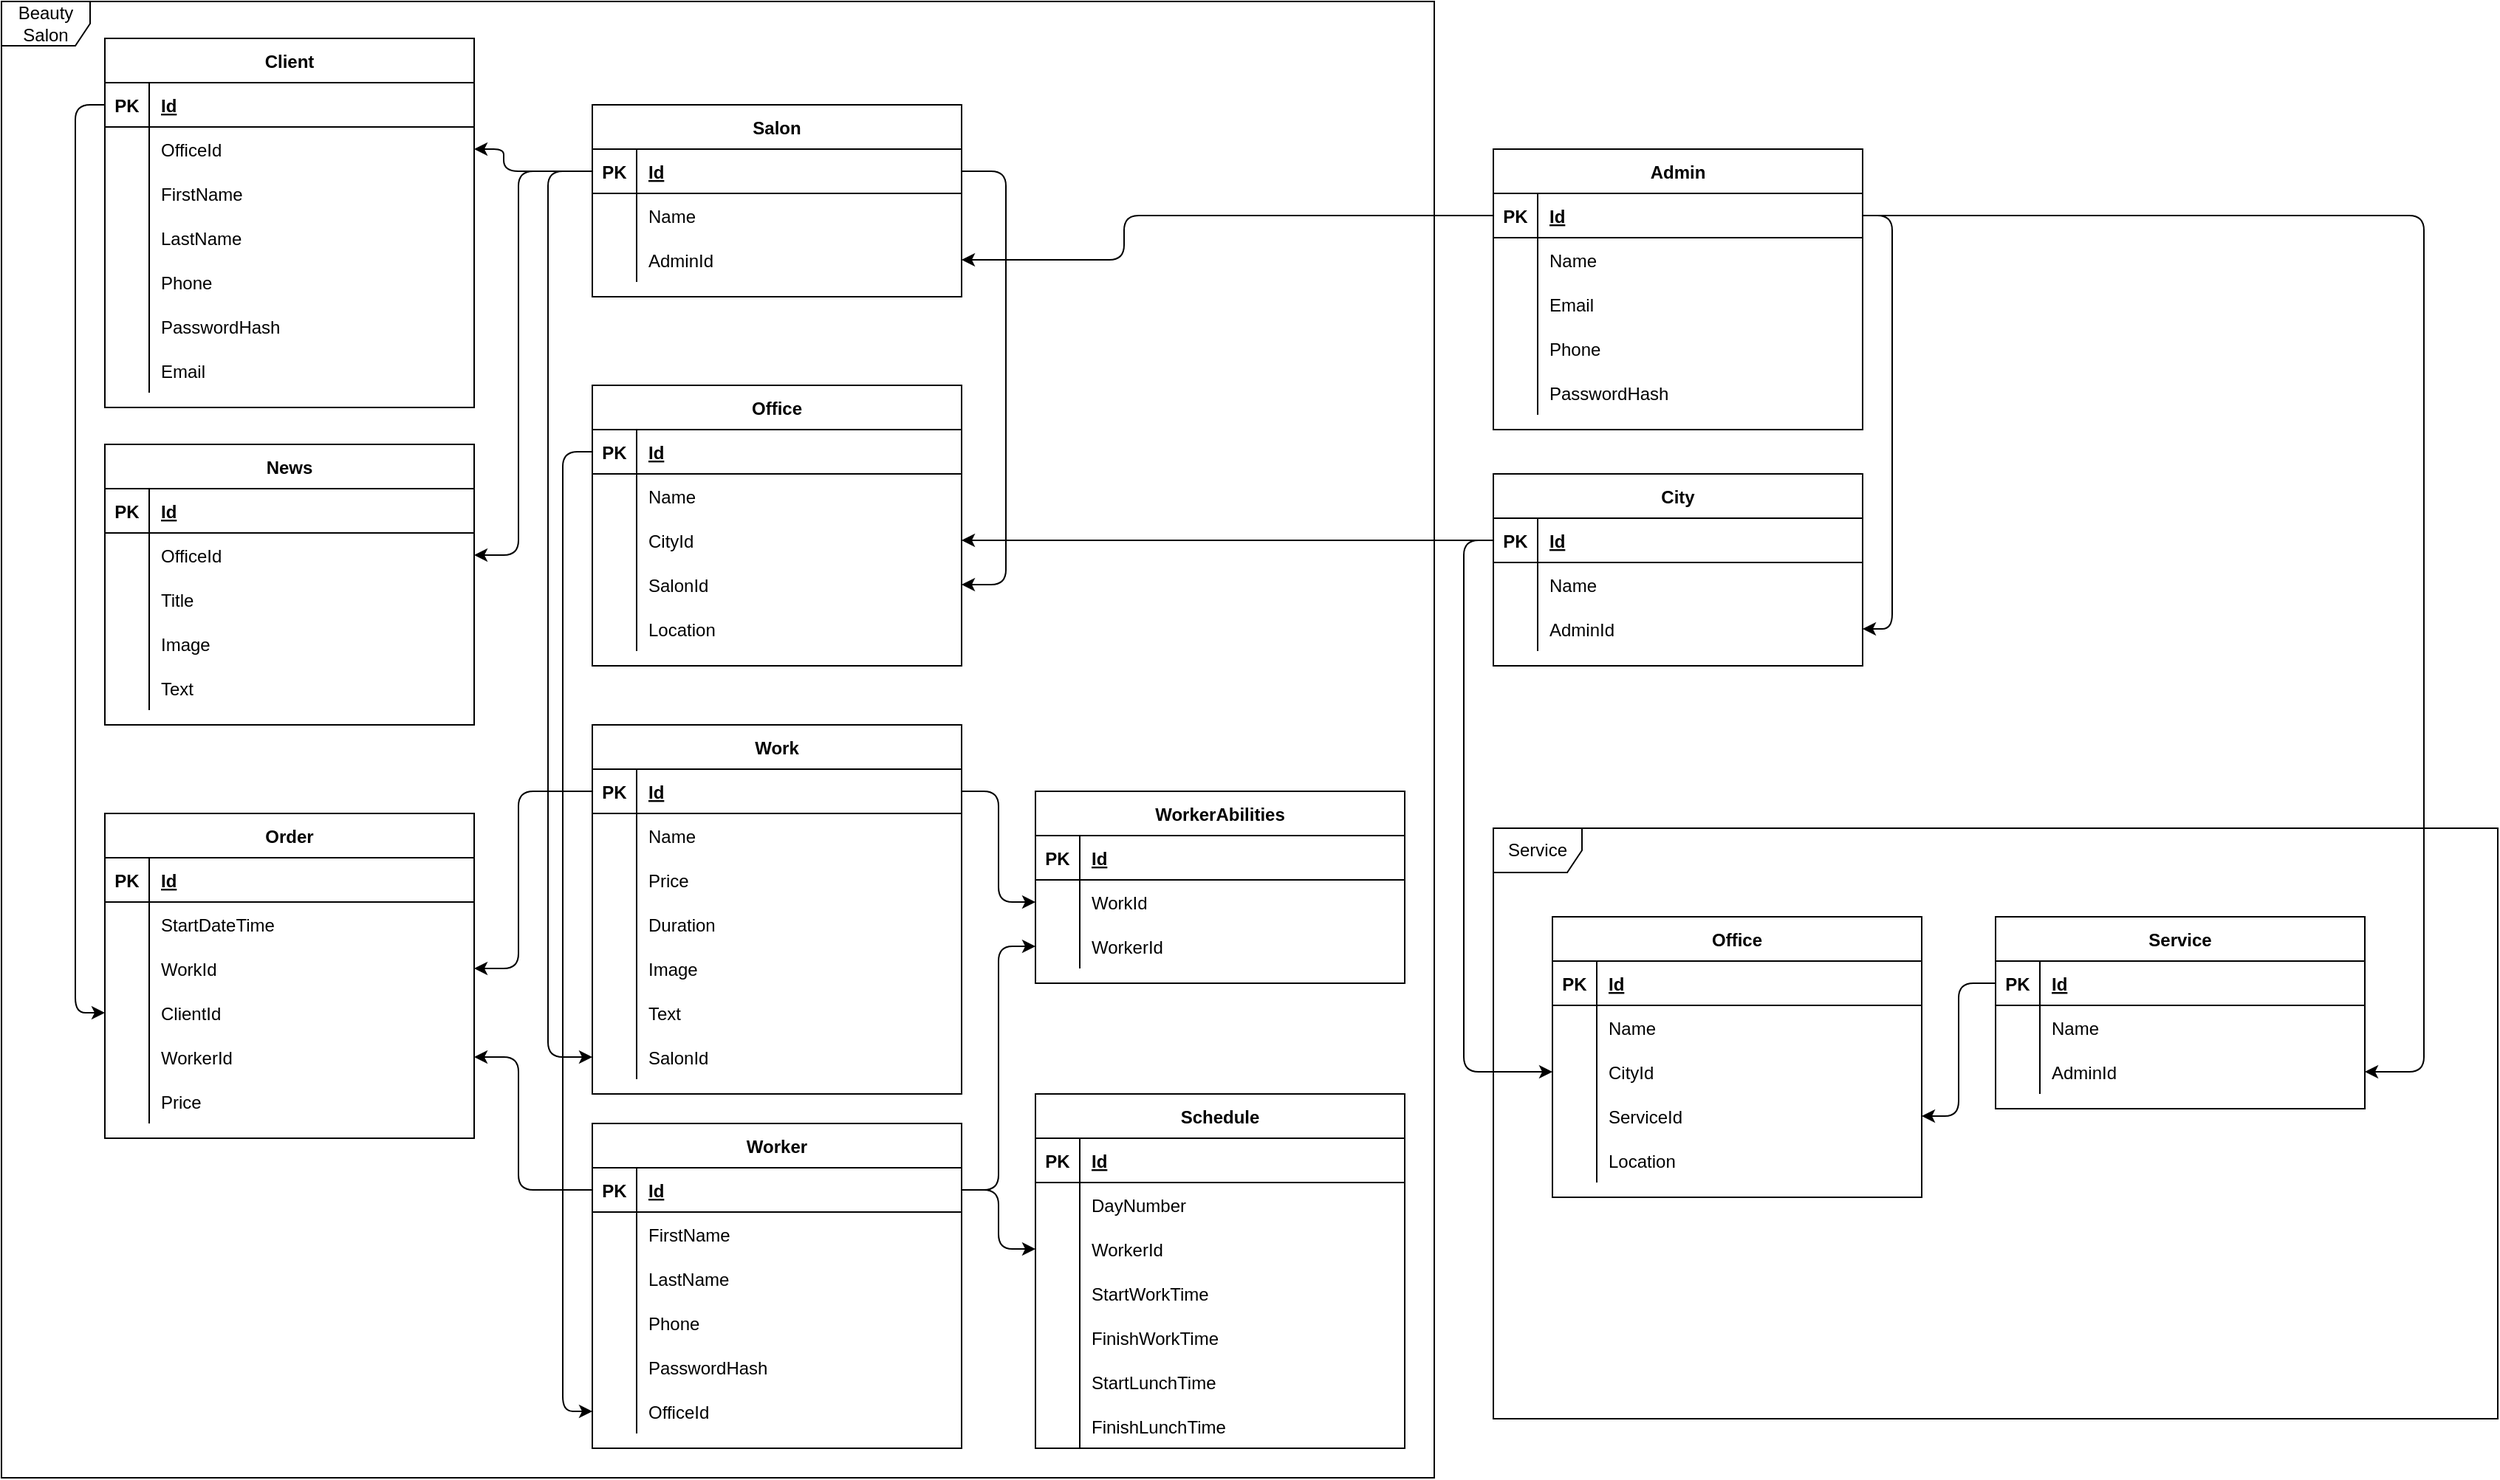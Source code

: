 <mxfile version="14.3.1" type="device"><diagram id="R2lEEEUBdFMjLlhIrx00" name="Page-1"><mxGraphModel dx="2272" dy="1894" grid="1" gridSize="10" guides="1" tooltips="1" connect="1" arrows="1" fold="1" page="1" pageScale="1" pageWidth="850" pageHeight="1100" math="0" shadow="0" extFonts="Permanent Marker^https://fonts.googleapis.com/css?family=Permanent+Marker"><root><mxCell id="0"/><mxCell id="1" parent="0"/><mxCell id="NmNA6Y2JEhEox7ZLJ2FU-2" value="Beauty Salon" style="shape=umlFrame;whiteSpace=wrap;html=1;" parent="1" vertex="1"><mxGeometry x="-160" y="-200" width="970" height="1000" as="geometry"/></mxCell><mxCell id="C-vyLk0tnHw3VtMMgP7b-2" value="Client" style="shape=table;startSize=30;container=1;collapsible=1;childLayout=tableLayout;fixedRows=1;rowLines=0;fontStyle=1;align=center;resizeLast=1;" parent="1" vertex="1"><mxGeometry x="-90" y="-175" width="250" height="250" as="geometry"/></mxCell><mxCell id="C-vyLk0tnHw3VtMMgP7b-3" value="" style="shape=partialRectangle;collapsible=0;dropTarget=0;pointerEvents=0;fillColor=none;points=[[0,0.5],[1,0.5]];portConstraint=eastwest;top=0;left=0;right=0;bottom=1;" parent="C-vyLk0tnHw3VtMMgP7b-2" vertex="1"><mxGeometry y="30" width="250" height="30" as="geometry"/></mxCell><mxCell id="C-vyLk0tnHw3VtMMgP7b-4" value="PK" style="shape=partialRectangle;overflow=hidden;connectable=0;fillColor=none;top=0;left=0;bottom=0;right=0;fontStyle=1;" parent="C-vyLk0tnHw3VtMMgP7b-3" vertex="1"><mxGeometry width="30" height="30" as="geometry"/></mxCell><mxCell id="C-vyLk0tnHw3VtMMgP7b-5" value="Id" style="shape=partialRectangle;overflow=hidden;connectable=0;fillColor=none;top=0;left=0;bottom=0;right=0;align=left;spacingLeft=6;fontStyle=5;" parent="C-vyLk0tnHw3VtMMgP7b-3" vertex="1"><mxGeometry x="30" width="220" height="30" as="geometry"/></mxCell><mxCell id="C-vyLk0tnHw3VtMMgP7b-6" value="" style="shape=partialRectangle;collapsible=0;dropTarget=0;pointerEvents=0;fillColor=none;points=[[0,0.5],[1,0.5]];portConstraint=eastwest;top=0;left=0;right=0;bottom=0;" parent="C-vyLk0tnHw3VtMMgP7b-2" vertex="1"><mxGeometry y="60" width="250" height="30" as="geometry"/></mxCell><mxCell id="C-vyLk0tnHw3VtMMgP7b-7" value="" style="shape=partialRectangle;overflow=hidden;connectable=0;fillColor=none;top=0;left=0;bottom=0;right=0;" parent="C-vyLk0tnHw3VtMMgP7b-6" vertex="1"><mxGeometry width="30" height="30" as="geometry"/></mxCell><mxCell id="C-vyLk0tnHw3VtMMgP7b-8" value="OfficeId" style="shape=partialRectangle;overflow=hidden;connectable=0;fillColor=none;top=0;left=0;bottom=0;right=0;align=left;spacingLeft=6;" parent="C-vyLk0tnHw3VtMMgP7b-6" vertex="1"><mxGeometry x="30" width="220" height="30" as="geometry"/></mxCell><mxCell id="C-vyLk0tnHw3VtMMgP7b-9" value="" style="shape=partialRectangle;collapsible=0;dropTarget=0;pointerEvents=0;fillColor=none;points=[[0,0.5],[1,0.5]];portConstraint=eastwest;top=0;left=0;right=0;bottom=0;" parent="C-vyLk0tnHw3VtMMgP7b-2" vertex="1"><mxGeometry y="90" width="250" height="30" as="geometry"/></mxCell><mxCell id="C-vyLk0tnHw3VtMMgP7b-10" value="" style="shape=partialRectangle;overflow=hidden;connectable=0;fillColor=none;top=0;left=0;bottom=0;right=0;" parent="C-vyLk0tnHw3VtMMgP7b-9" vertex="1"><mxGeometry width="30" height="30" as="geometry"/></mxCell><mxCell id="C-vyLk0tnHw3VtMMgP7b-11" value="FirstName" style="shape=partialRectangle;overflow=hidden;connectable=0;fillColor=none;top=0;left=0;bottom=0;right=0;align=left;spacingLeft=6;" parent="C-vyLk0tnHw3VtMMgP7b-9" vertex="1"><mxGeometry x="30" width="220" height="30" as="geometry"/></mxCell><mxCell id="LteutGltJ0R6oTK3xmft-5" value="" style="shape=partialRectangle;collapsible=0;dropTarget=0;pointerEvents=0;fillColor=none;points=[[0,0.5],[1,0.5]];portConstraint=eastwest;top=0;left=0;right=0;bottom=0;" parent="C-vyLk0tnHw3VtMMgP7b-2" vertex="1"><mxGeometry y="120" width="250" height="30" as="geometry"/></mxCell><mxCell id="LteutGltJ0R6oTK3xmft-6" value="" style="shape=partialRectangle;overflow=hidden;connectable=0;fillColor=none;top=0;left=0;bottom=0;right=0;" parent="LteutGltJ0R6oTK3xmft-5" vertex="1"><mxGeometry width="30" height="30" as="geometry"/></mxCell><mxCell id="LteutGltJ0R6oTK3xmft-7" value="LastName" style="shape=partialRectangle;overflow=hidden;connectable=0;fillColor=none;top=0;left=0;bottom=0;right=0;align=left;spacingLeft=6;" parent="LteutGltJ0R6oTK3xmft-5" vertex="1"><mxGeometry x="30" width="220" height="30" as="geometry"/></mxCell><mxCell id="LteutGltJ0R6oTK3xmft-8" value="" style="shape=partialRectangle;collapsible=0;dropTarget=0;pointerEvents=0;fillColor=none;points=[[0,0.5],[1,0.5]];portConstraint=eastwest;top=0;left=0;right=0;bottom=0;" parent="C-vyLk0tnHw3VtMMgP7b-2" vertex="1"><mxGeometry y="150" width="250" height="30" as="geometry"/></mxCell><mxCell id="LteutGltJ0R6oTK3xmft-9" value="" style="shape=partialRectangle;overflow=hidden;connectable=0;fillColor=none;top=0;left=0;bottom=0;right=0;" parent="LteutGltJ0R6oTK3xmft-8" vertex="1"><mxGeometry width="30" height="30" as="geometry"/></mxCell><mxCell id="LteutGltJ0R6oTK3xmft-10" value="Phone" style="shape=partialRectangle;overflow=hidden;connectable=0;fillColor=none;top=0;left=0;bottom=0;right=0;align=left;spacingLeft=6;" parent="LteutGltJ0R6oTK3xmft-8" vertex="1"><mxGeometry x="30" width="220" height="30" as="geometry"/></mxCell><mxCell id="LteutGltJ0R6oTK3xmft-11" value="" style="shape=partialRectangle;collapsible=0;dropTarget=0;pointerEvents=0;fillColor=none;points=[[0,0.5],[1,0.5]];portConstraint=eastwest;top=0;left=0;right=0;bottom=0;" parent="C-vyLk0tnHw3VtMMgP7b-2" vertex="1"><mxGeometry y="180" width="250" height="30" as="geometry"/></mxCell><mxCell id="LteutGltJ0R6oTK3xmft-12" value="" style="shape=partialRectangle;overflow=hidden;connectable=0;fillColor=none;top=0;left=0;bottom=0;right=0;" parent="LteutGltJ0R6oTK3xmft-11" vertex="1"><mxGeometry width="30" height="30" as="geometry"/></mxCell><mxCell id="LteutGltJ0R6oTK3xmft-13" value="PasswordHash" style="shape=partialRectangle;overflow=hidden;connectable=0;fillColor=none;top=0;left=0;bottom=0;right=0;align=left;spacingLeft=6;" parent="LteutGltJ0R6oTK3xmft-11" vertex="1"><mxGeometry x="30" width="220" height="30" as="geometry"/></mxCell><mxCell id="UiiPKgT26CmGYMjQQ-AB-1" value="" style="shape=partialRectangle;collapsible=0;dropTarget=0;pointerEvents=0;fillColor=none;points=[[0,0.5],[1,0.5]];portConstraint=eastwest;top=0;left=0;right=0;bottom=0;" vertex="1" parent="C-vyLk0tnHw3VtMMgP7b-2"><mxGeometry y="210" width="250" height="30" as="geometry"/></mxCell><mxCell id="UiiPKgT26CmGYMjQQ-AB-2" value="" style="shape=partialRectangle;overflow=hidden;connectable=0;fillColor=none;top=0;left=0;bottom=0;right=0;" vertex="1" parent="UiiPKgT26CmGYMjQQ-AB-1"><mxGeometry width="30" height="30" as="geometry"/></mxCell><mxCell id="UiiPKgT26CmGYMjQQ-AB-3" value="Email" style="shape=partialRectangle;overflow=hidden;connectable=0;fillColor=none;top=0;left=0;bottom=0;right=0;align=left;spacingLeft=6;" vertex="1" parent="UiiPKgT26CmGYMjQQ-AB-1"><mxGeometry x="30" width="220" height="30" as="geometry"/></mxCell><mxCell id="C-vyLk0tnHw3VtMMgP7b-13" value="News" style="shape=table;startSize=30;container=1;collapsible=1;childLayout=tableLayout;fixedRows=1;rowLines=0;fontStyle=1;align=center;resizeLast=1;" parent="1" vertex="1"><mxGeometry x="-90" y="100" width="250" height="190" as="geometry"/></mxCell><mxCell id="C-vyLk0tnHw3VtMMgP7b-14" value="" style="shape=partialRectangle;collapsible=0;dropTarget=0;pointerEvents=0;fillColor=none;points=[[0,0.5],[1,0.5]];portConstraint=eastwest;top=0;left=0;right=0;bottom=1;" parent="C-vyLk0tnHw3VtMMgP7b-13" vertex="1"><mxGeometry y="30" width="250" height="30" as="geometry"/></mxCell><mxCell id="C-vyLk0tnHw3VtMMgP7b-15" value="PK" style="shape=partialRectangle;overflow=hidden;connectable=0;fillColor=none;top=0;left=0;bottom=0;right=0;fontStyle=1;" parent="C-vyLk0tnHw3VtMMgP7b-14" vertex="1"><mxGeometry width="30" height="30" as="geometry"/></mxCell><mxCell id="C-vyLk0tnHw3VtMMgP7b-16" value="Id" style="shape=partialRectangle;overflow=hidden;connectable=0;fillColor=none;top=0;left=0;bottom=0;right=0;align=left;spacingLeft=6;fontStyle=5;" parent="C-vyLk0tnHw3VtMMgP7b-14" vertex="1"><mxGeometry x="30" width="220" height="30" as="geometry"/></mxCell><mxCell id="C-vyLk0tnHw3VtMMgP7b-17" value="" style="shape=partialRectangle;collapsible=0;dropTarget=0;pointerEvents=0;fillColor=none;points=[[0,0.5],[1,0.5]];portConstraint=eastwest;top=0;left=0;right=0;bottom=0;" parent="C-vyLk0tnHw3VtMMgP7b-13" vertex="1"><mxGeometry y="60" width="250" height="30" as="geometry"/></mxCell><mxCell id="C-vyLk0tnHw3VtMMgP7b-18" value="" style="shape=partialRectangle;overflow=hidden;connectable=0;fillColor=none;top=0;left=0;bottom=0;right=0;" parent="C-vyLk0tnHw3VtMMgP7b-17" vertex="1"><mxGeometry width="30" height="30" as="geometry"/></mxCell><mxCell id="C-vyLk0tnHw3VtMMgP7b-19" value="OfficeId" style="shape=partialRectangle;overflow=hidden;connectable=0;fillColor=none;top=0;left=0;bottom=0;right=0;align=left;spacingLeft=6;" parent="C-vyLk0tnHw3VtMMgP7b-17" vertex="1"><mxGeometry x="30" width="220" height="30" as="geometry"/></mxCell><mxCell id="C-vyLk0tnHw3VtMMgP7b-20" value="" style="shape=partialRectangle;collapsible=0;dropTarget=0;pointerEvents=0;fillColor=none;points=[[0,0.5],[1,0.5]];portConstraint=eastwest;top=0;left=0;right=0;bottom=0;" parent="C-vyLk0tnHw3VtMMgP7b-13" vertex="1"><mxGeometry y="90" width="250" height="30" as="geometry"/></mxCell><mxCell id="C-vyLk0tnHw3VtMMgP7b-21" value="" style="shape=partialRectangle;overflow=hidden;connectable=0;fillColor=none;top=0;left=0;bottom=0;right=0;" parent="C-vyLk0tnHw3VtMMgP7b-20" vertex="1"><mxGeometry width="30" height="30" as="geometry"/></mxCell><mxCell id="C-vyLk0tnHw3VtMMgP7b-22" value="Title" style="shape=partialRectangle;overflow=hidden;connectable=0;fillColor=none;top=0;left=0;bottom=0;right=0;align=left;spacingLeft=6;" parent="C-vyLk0tnHw3VtMMgP7b-20" vertex="1"><mxGeometry x="30" width="220" height="30" as="geometry"/></mxCell><mxCell id="LteutGltJ0R6oTK3xmft-15" value="" style="shape=partialRectangle;collapsible=0;dropTarget=0;pointerEvents=0;fillColor=none;points=[[0,0.5],[1,0.5]];portConstraint=eastwest;top=0;left=0;right=0;bottom=0;" parent="C-vyLk0tnHw3VtMMgP7b-13" vertex="1"><mxGeometry y="120" width="250" height="30" as="geometry"/></mxCell><mxCell id="LteutGltJ0R6oTK3xmft-16" value="" style="shape=partialRectangle;overflow=hidden;connectable=0;fillColor=none;top=0;left=0;bottom=0;right=0;" parent="LteutGltJ0R6oTK3xmft-15" vertex="1"><mxGeometry width="30" height="30" as="geometry"/></mxCell><mxCell id="LteutGltJ0R6oTK3xmft-17" value="Image" style="shape=partialRectangle;overflow=hidden;connectable=0;fillColor=none;top=0;left=0;bottom=0;right=0;align=left;spacingLeft=6;" parent="LteutGltJ0R6oTK3xmft-15" vertex="1"><mxGeometry x="30" width="220" height="30" as="geometry"/></mxCell><mxCell id="LteutGltJ0R6oTK3xmft-18" value="" style="shape=partialRectangle;collapsible=0;dropTarget=0;pointerEvents=0;fillColor=none;points=[[0,0.5],[1,0.5]];portConstraint=eastwest;top=0;left=0;right=0;bottom=0;" parent="C-vyLk0tnHw3VtMMgP7b-13" vertex="1"><mxGeometry y="150" width="250" height="30" as="geometry"/></mxCell><mxCell id="LteutGltJ0R6oTK3xmft-19" value="" style="shape=partialRectangle;overflow=hidden;connectable=0;fillColor=none;top=0;left=0;bottom=0;right=0;" parent="LteutGltJ0R6oTK3xmft-18" vertex="1"><mxGeometry width="30" height="30" as="geometry"/></mxCell><mxCell id="LteutGltJ0R6oTK3xmft-20" value="Text" style="shape=partialRectangle;overflow=hidden;connectable=0;fillColor=none;top=0;left=0;bottom=0;right=0;align=left;spacingLeft=6;" parent="LteutGltJ0R6oTK3xmft-18" vertex="1"><mxGeometry x="30" width="220" height="30" as="geometry"/></mxCell><mxCell id="C-vyLk0tnHw3VtMMgP7b-23" value="Salon" style="shape=table;startSize=30;container=1;collapsible=1;childLayout=tableLayout;fixedRows=1;rowLines=0;fontStyle=1;align=center;resizeLast=1;" parent="1" vertex="1"><mxGeometry x="240" y="-130" width="250" height="130" as="geometry"/></mxCell><mxCell id="C-vyLk0tnHw3VtMMgP7b-24" value="" style="shape=partialRectangle;collapsible=0;dropTarget=0;pointerEvents=0;fillColor=none;points=[[0,0.5],[1,0.5]];portConstraint=eastwest;top=0;left=0;right=0;bottom=1;" parent="C-vyLk0tnHw3VtMMgP7b-23" vertex="1"><mxGeometry y="30" width="250" height="30" as="geometry"/></mxCell><mxCell id="C-vyLk0tnHw3VtMMgP7b-25" value="PK" style="shape=partialRectangle;overflow=hidden;connectable=0;fillColor=none;top=0;left=0;bottom=0;right=0;fontStyle=1;" parent="C-vyLk0tnHw3VtMMgP7b-24" vertex="1"><mxGeometry width="30" height="30" as="geometry"/></mxCell><mxCell id="C-vyLk0tnHw3VtMMgP7b-26" value="Id" style="shape=partialRectangle;overflow=hidden;connectable=0;fillColor=none;top=0;left=0;bottom=0;right=0;align=left;spacingLeft=6;fontStyle=5;" parent="C-vyLk0tnHw3VtMMgP7b-24" vertex="1"><mxGeometry x="30" width="220" height="30" as="geometry"/></mxCell><mxCell id="C-vyLk0tnHw3VtMMgP7b-27" value="" style="shape=partialRectangle;collapsible=0;dropTarget=0;pointerEvents=0;fillColor=none;points=[[0,0.5],[1,0.5]];portConstraint=eastwest;top=0;left=0;right=0;bottom=0;" parent="C-vyLk0tnHw3VtMMgP7b-23" vertex="1"><mxGeometry y="60" width="250" height="30" as="geometry"/></mxCell><mxCell id="C-vyLk0tnHw3VtMMgP7b-28" value="" style="shape=partialRectangle;overflow=hidden;connectable=0;fillColor=none;top=0;left=0;bottom=0;right=0;" parent="C-vyLk0tnHw3VtMMgP7b-27" vertex="1"><mxGeometry width="30" height="30" as="geometry"/></mxCell><mxCell id="C-vyLk0tnHw3VtMMgP7b-29" value="Name" style="shape=partialRectangle;overflow=hidden;connectable=0;fillColor=none;top=0;left=0;bottom=0;right=0;align=left;spacingLeft=6;" parent="C-vyLk0tnHw3VtMMgP7b-27" vertex="1"><mxGeometry x="30" width="220" height="30" as="geometry"/></mxCell><mxCell id="LteutGltJ0R6oTK3xmft-2" value="" style="shape=partialRectangle;collapsible=0;dropTarget=0;pointerEvents=0;fillColor=none;points=[[0,0.5],[1,0.5]];portConstraint=eastwest;top=0;left=0;right=0;bottom=0;" parent="C-vyLk0tnHw3VtMMgP7b-23" vertex="1"><mxGeometry y="90" width="250" height="30" as="geometry"/></mxCell><mxCell id="LteutGltJ0R6oTK3xmft-3" value="" style="shape=partialRectangle;overflow=hidden;connectable=0;fillColor=none;top=0;left=0;bottom=0;right=0;" parent="LteutGltJ0R6oTK3xmft-2" vertex="1"><mxGeometry width="30" height="30" as="geometry"/></mxCell><mxCell id="LteutGltJ0R6oTK3xmft-4" value="AdminId" style="shape=partialRectangle;overflow=hidden;connectable=0;fillColor=none;top=0;left=0;bottom=0;right=0;align=left;spacingLeft=6;" parent="LteutGltJ0R6oTK3xmft-2" vertex="1"><mxGeometry x="30" width="220" height="30" as="geometry"/></mxCell><mxCell id="LteutGltJ0R6oTK3xmft-23" value="Order" style="shape=table;startSize=30;container=1;collapsible=1;childLayout=tableLayout;fixedRows=1;rowLines=0;fontStyle=1;align=center;resizeLast=1;" parent="1" vertex="1"><mxGeometry x="-90" y="350" width="250" height="220" as="geometry"/></mxCell><mxCell id="LteutGltJ0R6oTK3xmft-24" value="" style="shape=partialRectangle;collapsible=0;dropTarget=0;pointerEvents=0;fillColor=none;points=[[0,0.5],[1,0.5]];portConstraint=eastwest;top=0;left=0;right=0;bottom=1;" parent="LteutGltJ0R6oTK3xmft-23" vertex="1"><mxGeometry y="30" width="250" height="30" as="geometry"/></mxCell><mxCell id="LteutGltJ0R6oTK3xmft-25" value="PK" style="shape=partialRectangle;overflow=hidden;connectable=0;fillColor=none;top=0;left=0;bottom=0;right=0;fontStyle=1;" parent="LteutGltJ0R6oTK3xmft-24" vertex="1"><mxGeometry width="30" height="30" as="geometry"/></mxCell><mxCell id="LteutGltJ0R6oTK3xmft-26" value="Id" style="shape=partialRectangle;overflow=hidden;connectable=0;fillColor=none;top=0;left=0;bottom=0;right=0;align=left;spacingLeft=6;fontStyle=5;" parent="LteutGltJ0R6oTK3xmft-24" vertex="1"><mxGeometry x="30" width="220" height="30" as="geometry"/></mxCell><mxCell id="LteutGltJ0R6oTK3xmft-27" value="" style="shape=partialRectangle;collapsible=0;dropTarget=0;pointerEvents=0;fillColor=none;points=[[0,0.5],[1,0.5]];portConstraint=eastwest;top=0;left=0;right=0;bottom=0;" parent="LteutGltJ0R6oTK3xmft-23" vertex="1"><mxGeometry y="60" width="250" height="30" as="geometry"/></mxCell><mxCell id="LteutGltJ0R6oTK3xmft-28" value="" style="shape=partialRectangle;overflow=hidden;connectable=0;fillColor=none;top=0;left=0;bottom=0;right=0;" parent="LteutGltJ0R6oTK3xmft-27" vertex="1"><mxGeometry width="30" height="30" as="geometry"/></mxCell><mxCell id="LteutGltJ0R6oTK3xmft-29" value="StartDateTime" style="shape=partialRectangle;overflow=hidden;connectable=0;fillColor=none;top=0;left=0;bottom=0;right=0;align=left;spacingLeft=6;" parent="LteutGltJ0R6oTK3xmft-27" vertex="1"><mxGeometry x="30" width="220" height="30" as="geometry"/></mxCell><mxCell id="LteutGltJ0R6oTK3xmft-30" value="" style="shape=partialRectangle;collapsible=0;dropTarget=0;pointerEvents=0;fillColor=none;points=[[0,0.5],[1,0.5]];portConstraint=eastwest;top=0;left=0;right=0;bottom=0;" parent="LteutGltJ0R6oTK3xmft-23" vertex="1"><mxGeometry y="90" width="250" height="30" as="geometry"/></mxCell><mxCell id="LteutGltJ0R6oTK3xmft-31" value="" style="shape=partialRectangle;overflow=hidden;connectable=0;fillColor=none;top=0;left=0;bottom=0;right=0;" parent="LteutGltJ0R6oTK3xmft-30" vertex="1"><mxGeometry width="30" height="30" as="geometry"/></mxCell><mxCell id="LteutGltJ0R6oTK3xmft-32" value="WorkId" style="shape=partialRectangle;overflow=hidden;connectable=0;fillColor=none;top=0;left=0;bottom=0;right=0;align=left;spacingLeft=6;" parent="LteutGltJ0R6oTK3xmft-30" vertex="1"><mxGeometry x="30" width="220" height="30" as="geometry"/></mxCell><mxCell id="LteutGltJ0R6oTK3xmft-33" value="" style="shape=partialRectangle;collapsible=0;dropTarget=0;pointerEvents=0;fillColor=none;points=[[0,0.5],[1,0.5]];portConstraint=eastwest;top=0;left=0;right=0;bottom=0;" parent="LteutGltJ0R6oTK3xmft-23" vertex="1"><mxGeometry y="120" width="250" height="30" as="geometry"/></mxCell><mxCell id="LteutGltJ0R6oTK3xmft-34" value="" style="shape=partialRectangle;overflow=hidden;connectable=0;fillColor=none;top=0;left=0;bottom=0;right=0;" parent="LteutGltJ0R6oTK3xmft-33" vertex="1"><mxGeometry width="30" height="30" as="geometry"/></mxCell><mxCell id="LteutGltJ0R6oTK3xmft-35" value="ClientId" style="shape=partialRectangle;overflow=hidden;connectable=0;fillColor=none;top=0;left=0;bottom=0;right=0;align=left;spacingLeft=6;" parent="LteutGltJ0R6oTK3xmft-33" vertex="1"><mxGeometry x="30" width="220" height="30" as="geometry"/></mxCell><mxCell id="LteutGltJ0R6oTK3xmft-36" value="" style="shape=partialRectangle;collapsible=0;dropTarget=0;pointerEvents=0;fillColor=none;points=[[0,0.5],[1,0.5]];portConstraint=eastwest;top=0;left=0;right=0;bottom=0;" parent="LteutGltJ0R6oTK3xmft-23" vertex="1"><mxGeometry y="150" width="250" height="30" as="geometry"/></mxCell><mxCell id="LteutGltJ0R6oTK3xmft-37" value="" style="shape=partialRectangle;overflow=hidden;connectable=0;fillColor=none;top=0;left=0;bottom=0;right=0;" parent="LteutGltJ0R6oTK3xmft-36" vertex="1"><mxGeometry width="30" height="30" as="geometry"/></mxCell><mxCell id="LteutGltJ0R6oTK3xmft-38" value="WorkerId" style="shape=partialRectangle;overflow=hidden;connectable=0;fillColor=none;top=0;left=0;bottom=0;right=0;align=left;spacingLeft=6;" parent="LteutGltJ0R6oTK3xmft-36" vertex="1"><mxGeometry x="30" width="220" height="30" as="geometry"/></mxCell><mxCell id="34DjWnQYXUCq_kHOwMfs-31" value="" style="shape=partialRectangle;collapsible=0;dropTarget=0;pointerEvents=0;fillColor=none;points=[[0,0.5],[1,0.5]];portConstraint=eastwest;top=0;left=0;right=0;bottom=0;" parent="LteutGltJ0R6oTK3xmft-23" vertex="1"><mxGeometry y="180" width="250" height="30" as="geometry"/></mxCell><mxCell id="34DjWnQYXUCq_kHOwMfs-32" value="" style="shape=partialRectangle;overflow=hidden;connectable=0;fillColor=none;top=0;left=0;bottom=0;right=0;" parent="34DjWnQYXUCq_kHOwMfs-31" vertex="1"><mxGeometry width="30" height="30" as="geometry"/></mxCell><mxCell id="34DjWnQYXUCq_kHOwMfs-33" value="Price" style="shape=partialRectangle;overflow=hidden;connectable=0;fillColor=none;top=0;left=0;bottom=0;right=0;align=left;spacingLeft=6;" parent="34DjWnQYXUCq_kHOwMfs-31" vertex="1"><mxGeometry x="30" width="220" height="30" as="geometry"/></mxCell><mxCell id="LteutGltJ0R6oTK3xmft-39" value="Schedule" style="shape=table;startSize=30;container=1;collapsible=1;childLayout=tableLayout;fixedRows=1;rowLines=0;fontStyle=1;align=center;resizeLast=1;" parent="1" vertex="1"><mxGeometry x="540" y="540" width="250" height="240" as="geometry"/></mxCell><mxCell id="LteutGltJ0R6oTK3xmft-40" value="" style="shape=partialRectangle;collapsible=0;dropTarget=0;pointerEvents=0;fillColor=none;points=[[0,0.5],[1,0.5]];portConstraint=eastwest;top=0;left=0;right=0;bottom=1;" parent="LteutGltJ0R6oTK3xmft-39" vertex="1"><mxGeometry y="30" width="250" height="30" as="geometry"/></mxCell><mxCell id="LteutGltJ0R6oTK3xmft-41" value="PK" style="shape=partialRectangle;overflow=hidden;connectable=0;fillColor=none;top=0;left=0;bottom=0;right=0;fontStyle=1;" parent="LteutGltJ0R6oTK3xmft-40" vertex="1"><mxGeometry width="30" height="30" as="geometry"/></mxCell><mxCell id="LteutGltJ0R6oTK3xmft-42" value="Id" style="shape=partialRectangle;overflow=hidden;connectable=0;fillColor=none;top=0;left=0;bottom=0;right=0;align=left;spacingLeft=6;fontStyle=5;" parent="LteutGltJ0R6oTK3xmft-40" vertex="1"><mxGeometry x="30" width="220" height="30" as="geometry"/></mxCell><mxCell id="LteutGltJ0R6oTK3xmft-43" value="" style="shape=partialRectangle;collapsible=0;dropTarget=0;pointerEvents=0;fillColor=none;points=[[0,0.5],[1,0.5]];portConstraint=eastwest;top=0;left=0;right=0;bottom=0;" parent="LteutGltJ0R6oTK3xmft-39" vertex="1"><mxGeometry y="60" width="250" height="30" as="geometry"/></mxCell><mxCell id="LteutGltJ0R6oTK3xmft-44" value="" style="shape=partialRectangle;overflow=hidden;connectable=0;fillColor=none;top=0;left=0;bottom=0;right=0;" parent="LteutGltJ0R6oTK3xmft-43" vertex="1"><mxGeometry width="30" height="30" as="geometry"/></mxCell><mxCell id="LteutGltJ0R6oTK3xmft-45" value="DayNumber" style="shape=partialRectangle;overflow=hidden;connectable=0;fillColor=none;top=0;left=0;bottom=0;right=0;align=left;spacingLeft=6;" parent="LteutGltJ0R6oTK3xmft-43" vertex="1"><mxGeometry x="30" width="220" height="30" as="geometry"/></mxCell><mxCell id="LteutGltJ0R6oTK3xmft-46" value="" style="shape=partialRectangle;collapsible=0;dropTarget=0;pointerEvents=0;fillColor=none;points=[[0,0.5],[1,0.5]];portConstraint=eastwest;top=0;left=0;right=0;bottom=0;" parent="LteutGltJ0R6oTK3xmft-39" vertex="1"><mxGeometry y="90" width="250" height="30" as="geometry"/></mxCell><mxCell id="LteutGltJ0R6oTK3xmft-47" value="" style="shape=partialRectangle;overflow=hidden;connectable=0;fillColor=none;top=0;left=0;bottom=0;right=0;" parent="LteutGltJ0R6oTK3xmft-46" vertex="1"><mxGeometry width="30" height="30" as="geometry"/></mxCell><mxCell id="LteutGltJ0R6oTK3xmft-48" value="WorkerId" style="shape=partialRectangle;overflow=hidden;connectable=0;fillColor=none;top=0;left=0;bottom=0;right=0;align=left;spacingLeft=6;" parent="LteutGltJ0R6oTK3xmft-46" vertex="1"><mxGeometry x="30" width="220" height="30" as="geometry"/></mxCell><mxCell id="LteutGltJ0R6oTK3xmft-49" value="" style="shape=partialRectangle;collapsible=0;dropTarget=0;pointerEvents=0;fillColor=none;points=[[0,0.5],[1,0.5]];portConstraint=eastwest;top=0;left=0;right=0;bottom=0;" parent="LteutGltJ0R6oTK3xmft-39" vertex="1"><mxGeometry y="120" width="250" height="30" as="geometry"/></mxCell><mxCell id="LteutGltJ0R6oTK3xmft-50" value="" style="shape=partialRectangle;overflow=hidden;connectable=0;fillColor=none;top=0;left=0;bottom=0;right=0;" parent="LteutGltJ0R6oTK3xmft-49" vertex="1"><mxGeometry width="30" height="30" as="geometry"/></mxCell><mxCell id="LteutGltJ0R6oTK3xmft-51" value="StartWorkTime" style="shape=partialRectangle;overflow=hidden;connectable=0;fillColor=none;top=0;left=0;bottom=0;right=0;align=left;spacingLeft=6;" parent="LteutGltJ0R6oTK3xmft-49" vertex="1"><mxGeometry x="30" width="220" height="30" as="geometry"/></mxCell><mxCell id="LteutGltJ0R6oTK3xmft-52" value="" style="shape=partialRectangle;collapsible=0;dropTarget=0;pointerEvents=0;fillColor=none;points=[[0,0.5],[1,0.5]];portConstraint=eastwest;top=0;left=0;right=0;bottom=0;" parent="LteutGltJ0R6oTK3xmft-39" vertex="1"><mxGeometry y="150" width="250" height="30" as="geometry"/></mxCell><mxCell id="LteutGltJ0R6oTK3xmft-53" value="" style="shape=partialRectangle;overflow=hidden;connectable=0;fillColor=none;top=0;left=0;bottom=0;right=0;" parent="LteutGltJ0R6oTK3xmft-52" vertex="1"><mxGeometry width="30" height="30" as="geometry"/></mxCell><mxCell id="LteutGltJ0R6oTK3xmft-54" value="FinishWorkTime" style="shape=partialRectangle;overflow=hidden;connectable=0;fillColor=none;top=0;left=0;bottom=0;right=0;align=left;spacingLeft=6;" parent="LteutGltJ0R6oTK3xmft-52" vertex="1"><mxGeometry x="30" width="220" height="30" as="geometry"/></mxCell><mxCell id="LteutGltJ0R6oTK3xmft-55" value="" style="shape=partialRectangle;collapsible=0;dropTarget=0;pointerEvents=0;fillColor=none;points=[[0,0.5],[1,0.5]];portConstraint=eastwest;top=0;left=0;right=0;bottom=0;" parent="LteutGltJ0R6oTK3xmft-39" vertex="1"><mxGeometry y="180" width="250" height="30" as="geometry"/></mxCell><mxCell id="LteutGltJ0R6oTK3xmft-56" value="" style="shape=partialRectangle;overflow=hidden;connectable=0;fillColor=none;top=0;left=0;bottom=0;right=0;" parent="LteutGltJ0R6oTK3xmft-55" vertex="1"><mxGeometry width="30" height="30" as="geometry"/></mxCell><mxCell id="LteutGltJ0R6oTK3xmft-57" value="StartLunchTime" style="shape=partialRectangle;overflow=hidden;connectable=0;fillColor=none;top=0;left=0;bottom=0;right=0;align=left;spacingLeft=6;" parent="LteutGltJ0R6oTK3xmft-55" vertex="1"><mxGeometry x="30" width="220" height="30" as="geometry"/></mxCell><mxCell id="LteutGltJ0R6oTK3xmft-58" value="" style="shape=partialRectangle;collapsible=0;dropTarget=0;pointerEvents=0;fillColor=none;points=[[0,0.5],[1,0.5]];portConstraint=eastwest;top=0;left=0;right=0;bottom=0;" parent="LteutGltJ0R6oTK3xmft-39" vertex="1"><mxGeometry y="210" width="250" height="30" as="geometry"/></mxCell><mxCell id="LteutGltJ0R6oTK3xmft-59" value="" style="shape=partialRectangle;overflow=hidden;connectable=0;fillColor=none;top=0;left=0;bottom=0;right=0;" parent="LteutGltJ0R6oTK3xmft-58" vertex="1"><mxGeometry width="30" height="30" as="geometry"/></mxCell><mxCell id="LteutGltJ0R6oTK3xmft-60" value="FinishLunchTime" style="shape=partialRectangle;overflow=hidden;connectable=0;fillColor=none;top=0;left=0;bottom=0;right=0;align=left;spacingLeft=6;" parent="LteutGltJ0R6oTK3xmft-58" vertex="1"><mxGeometry x="30" width="220" height="30" as="geometry"/></mxCell><mxCell id="LteutGltJ0R6oTK3xmft-83" value="Admin" style="shape=table;startSize=30;container=1;collapsible=1;childLayout=tableLayout;fixedRows=1;rowLines=0;fontStyle=1;align=center;resizeLast=1;" parent="1" vertex="1"><mxGeometry x="850" y="-100" width="250" height="190" as="geometry"/></mxCell><mxCell id="LteutGltJ0R6oTK3xmft-84" value="" style="shape=partialRectangle;collapsible=0;dropTarget=0;pointerEvents=0;fillColor=none;points=[[0,0.5],[1,0.5]];portConstraint=eastwest;top=0;left=0;right=0;bottom=1;" parent="LteutGltJ0R6oTK3xmft-83" vertex="1"><mxGeometry y="30" width="250" height="30" as="geometry"/></mxCell><mxCell id="LteutGltJ0R6oTK3xmft-85" value="PK" style="shape=partialRectangle;overflow=hidden;connectable=0;fillColor=none;top=0;left=0;bottom=0;right=0;fontStyle=1;" parent="LteutGltJ0R6oTK3xmft-84" vertex="1"><mxGeometry width="30" height="30" as="geometry"/></mxCell><mxCell id="LteutGltJ0R6oTK3xmft-86" value="Id" style="shape=partialRectangle;overflow=hidden;connectable=0;fillColor=none;top=0;left=0;bottom=0;right=0;align=left;spacingLeft=6;fontStyle=5;" parent="LteutGltJ0R6oTK3xmft-84" vertex="1"><mxGeometry x="30" width="220" height="30" as="geometry"/></mxCell><mxCell id="LteutGltJ0R6oTK3xmft-87" value="" style="shape=partialRectangle;collapsible=0;dropTarget=0;pointerEvents=0;fillColor=none;points=[[0,0.5],[1,0.5]];portConstraint=eastwest;top=0;left=0;right=0;bottom=0;" parent="LteutGltJ0R6oTK3xmft-83" vertex="1"><mxGeometry y="60" width="250" height="30" as="geometry"/></mxCell><mxCell id="LteutGltJ0R6oTK3xmft-88" value="" style="shape=partialRectangle;overflow=hidden;connectable=0;fillColor=none;top=0;left=0;bottom=0;right=0;" parent="LteutGltJ0R6oTK3xmft-87" vertex="1"><mxGeometry width="30" height="30" as="geometry"/></mxCell><mxCell id="LteutGltJ0R6oTK3xmft-89" value="Name" style="shape=partialRectangle;overflow=hidden;connectable=0;fillColor=none;top=0;left=0;bottom=0;right=0;align=left;spacingLeft=6;" parent="LteutGltJ0R6oTK3xmft-87" vertex="1"><mxGeometry x="30" width="220" height="30" as="geometry"/></mxCell><mxCell id="LteutGltJ0R6oTK3xmft-90" value="" style="shape=partialRectangle;collapsible=0;dropTarget=0;pointerEvents=0;fillColor=none;points=[[0,0.5],[1,0.5]];portConstraint=eastwest;top=0;left=0;right=0;bottom=0;" parent="LteutGltJ0R6oTK3xmft-83" vertex="1"><mxGeometry y="90" width="250" height="30" as="geometry"/></mxCell><mxCell id="LteutGltJ0R6oTK3xmft-91" value="" style="shape=partialRectangle;overflow=hidden;connectable=0;fillColor=none;top=0;left=0;bottom=0;right=0;" parent="LteutGltJ0R6oTK3xmft-90" vertex="1"><mxGeometry width="30" height="30" as="geometry"/></mxCell><mxCell id="LteutGltJ0R6oTK3xmft-92" value="Email" style="shape=partialRectangle;overflow=hidden;connectable=0;fillColor=none;top=0;left=0;bottom=0;right=0;align=left;spacingLeft=6;" parent="LteutGltJ0R6oTK3xmft-90" vertex="1"><mxGeometry x="30" width="220" height="30" as="geometry"/></mxCell><mxCell id="LteutGltJ0R6oTK3xmft-93" value="" style="shape=partialRectangle;collapsible=0;dropTarget=0;pointerEvents=0;fillColor=none;points=[[0,0.5],[1,0.5]];portConstraint=eastwest;top=0;left=0;right=0;bottom=0;" parent="LteutGltJ0R6oTK3xmft-83" vertex="1"><mxGeometry y="120" width="250" height="30" as="geometry"/></mxCell><mxCell id="LteutGltJ0R6oTK3xmft-94" value="" style="shape=partialRectangle;overflow=hidden;connectable=0;fillColor=none;top=0;left=0;bottom=0;right=0;" parent="LteutGltJ0R6oTK3xmft-93" vertex="1"><mxGeometry width="30" height="30" as="geometry"/></mxCell><mxCell id="LteutGltJ0R6oTK3xmft-95" value="Phone" style="shape=partialRectangle;overflow=hidden;connectable=0;fillColor=none;top=0;left=0;bottom=0;right=0;align=left;spacingLeft=6;" parent="LteutGltJ0R6oTK3xmft-93" vertex="1"><mxGeometry x="30" width="220" height="30" as="geometry"/></mxCell><mxCell id="LteutGltJ0R6oTK3xmft-96" value="" style="shape=partialRectangle;collapsible=0;dropTarget=0;pointerEvents=0;fillColor=none;points=[[0,0.5],[1,0.5]];portConstraint=eastwest;top=0;left=0;right=0;bottom=0;" parent="LteutGltJ0R6oTK3xmft-83" vertex="1"><mxGeometry y="150" width="250" height="30" as="geometry"/></mxCell><mxCell id="LteutGltJ0R6oTK3xmft-97" value="" style="shape=partialRectangle;overflow=hidden;connectable=0;fillColor=none;top=0;left=0;bottom=0;right=0;" parent="LteutGltJ0R6oTK3xmft-96" vertex="1"><mxGeometry width="30" height="30" as="geometry"/></mxCell><mxCell id="LteutGltJ0R6oTK3xmft-98" value="PasswordHash" style="shape=partialRectangle;overflow=hidden;connectable=0;fillColor=none;top=0;left=0;bottom=0;right=0;align=left;spacingLeft=6;" parent="LteutGltJ0R6oTK3xmft-96" vertex="1"><mxGeometry x="30" width="220" height="30" as="geometry"/></mxCell><mxCell id="LteutGltJ0R6oTK3xmft-99" value="Worker" style="shape=table;startSize=30;container=1;collapsible=1;childLayout=tableLayout;fixedRows=1;rowLines=0;fontStyle=1;align=center;resizeLast=1;" parent="1" vertex="1"><mxGeometry x="240" y="560" width="250" height="220" as="geometry"/></mxCell><mxCell id="LteutGltJ0R6oTK3xmft-100" value="" style="shape=partialRectangle;collapsible=0;dropTarget=0;pointerEvents=0;fillColor=none;points=[[0,0.5],[1,0.5]];portConstraint=eastwest;top=0;left=0;right=0;bottom=1;" parent="LteutGltJ0R6oTK3xmft-99" vertex="1"><mxGeometry y="30" width="250" height="30" as="geometry"/></mxCell><mxCell id="LteutGltJ0R6oTK3xmft-101" value="PK" style="shape=partialRectangle;overflow=hidden;connectable=0;fillColor=none;top=0;left=0;bottom=0;right=0;fontStyle=1;" parent="LteutGltJ0R6oTK3xmft-100" vertex="1"><mxGeometry width="30" height="30" as="geometry"/></mxCell><mxCell id="LteutGltJ0R6oTK3xmft-102" value="Id" style="shape=partialRectangle;overflow=hidden;connectable=0;fillColor=none;top=0;left=0;bottom=0;right=0;align=left;spacingLeft=6;fontStyle=5;" parent="LteutGltJ0R6oTK3xmft-100" vertex="1"><mxGeometry x="30" width="220" height="30" as="geometry"/></mxCell><mxCell id="LteutGltJ0R6oTK3xmft-103" value="" style="shape=partialRectangle;collapsible=0;dropTarget=0;pointerEvents=0;fillColor=none;points=[[0,0.5],[1,0.5]];portConstraint=eastwest;top=0;left=0;right=0;bottom=0;" parent="LteutGltJ0R6oTK3xmft-99" vertex="1"><mxGeometry y="60" width="250" height="30" as="geometry"/></mxCell><mxCell id="LteutGltJ0R6oTK3xmft-104" value="" style="shape=partialRectangle;overflow=hidden;connectable=0;fillColor=none;top=0;left=0;bottom=0;right=0;" parent="LteutGltJ0R6oTK3xmft-103" vertex="1"><mxGeometry width="30" height="30" as="geometry"/></mxCell><mxCell id="LteutGltJ0R6oTK3xmft-105" value="FirstName" style="shape=partialRectangle;overflow=hidden;connectable=0;fillColor=none;top=0;left=0;bottom=0;right=0;align=left;spacingLeft=6;" parent="LteutGltJ0R6oTK3xmft-103" vertex="1"><mxGeometry x="30" width="220" height="30" as="geometry"/></mxCell><mxCell id="LteutGltJ0R6oTK3xmft-106" value="" style="shape=partialRectangle;collapsible=0;dropTarget=0;pointerEvents=0;fillColor=none;points=[[0,0.5],[1,0.5]];portConstraint=eastwest;top=0;left=0;right=0;bottom=0;" parent="LteutGltJ0R6oTK3xmft-99" vertex="1"><mxGeometry y="90" width="250" height="30" as="geometry"/></mxCell><mxCell id="LteutGltJ0R6oTK3xmft-107" value="" style="shape=partialRectangle;overflow=hidden;connectable=0;fillColor=none;top=0;left=0;bottom=0;right=0;" parent="LteutGltJ0R6oTK3xmft-106" vertex="1"><mxGeometry width="30" height="30" as="geometry"/></mxCell><mxCell id="LteutGltJ0R6oTK3xmft-108" value="LastName" style="shape=partialRectangle;overflow=hidden;connectable=0;fillColor=none;top=0;left=0;bottom=0;right=0;align=left;spacingLeft=6;" parent="LteutGltJ0R6oTK3xmft-106" vertex="1"><mxGeometry x="30" width="220" height="30" as="geometry"/></mxCell><mxCell id="LteutGltJ0R6oTK3xmft-109" value="" style="shape=partialRectangle;collapsible=0;dropTarget=0;pointerEvents=0;fillColor=none;points=[[0,0.5],[1,0.5]];portConstraint=eastwest;top=0;left=0;right=0;bottom=0;" parent="LteutGltJ0R6oTK3xmft-99" vertex="1"><mxGeometry y="120" width="250" height="30" as="geometry"/></mxCell><mxCell id="LteutGltJ0R6oTK3xmft-110" value="" style="shape=partialRectangle;overflow=hidden;connectable=0;fillColor=none;top=0;left=0;bottom=0;right=0;" parent="LteutGltJ0R6oTK3xmft-109" vertex="1"><mxGeometry width="30" height="30" as="geometry"/></mxCell><mxCell id="LteutGltJ0R6oTK3xmft-111" value="Phone" style="shape=partialRectangle;overflow=hidden;connectable=0;fillColor=none;top=0;left=0;bottom=0;right=0;align=left;spacingLeft=6;" parent="LteutGltJ0R6oTK3xmft-109" vertex="1"><mxGeometry x="30" width="220" height="30" as="geometry"/></mxCell><mxCell id="LteutGltJ0R6oTK3xmft-112" value="" style="shape=partialRectangle;collapsible=0;dropTarget=0;pointerEvents=0;fillColor=none;points=[[0,0.5],[1,0.5]];portConstraint=eastwest;top=0;left=0;right=0;bottom=0;" parent="LteutGltJ0R6oTK3xmft-99" vertex="1"><mxGeometry y="150" width="250" height="30" as="geometry"/></mxCell><mxCell id="LteutGltJ0R6oTK3xmft-113" value="" style="shape=partialRectangle;overflow=hidden;connectable=0;fillColor=none;top=0;left=0;bottom=0;right=0;" parent="LteutGltJ0R6oTK3xmft-112" vertex="1"><mxGeometry width="30" height="30" as="geometry"/></mxCell><mxCell id="LteutGltJ0R6oTK3xmft-114" value="PasswordHash" style="shape=partialRectangle;overflow=hidden;connectable=0;fillColor=none;top=0;left=0;bottom=0;right=0;align=left;spacingLeft=6;" parent="LteutGltJ0R6oTK3xmft-112" vertex="1"><mxGeometry x="30" width="220" height="30" as="geometry"/></mxCell><mxCell id="34DjWnQYXUCq_kHOwMfs-35" value="" style="shape=partialRectangle;collapsible=0;dropTarget=0;pointerEvents=0;fillColor=none;points=[[0,0.5],[1,0.5]];portConstraint=eastwest;top=0;left=0;right=0;bottom=0;" parent="LteutGltJ0R6oTK3xmft-99" vertex="1"><mxGeometry y="180" width="250" height="30" as="geometry"/></mxCell><mxCell id="34DjWnQYXUCq_kHOwMfs-36" value="" style="shape=partialRectangle;overflow=hidden;connectable=0;fillColor=none;top=0;left=0;bottom=0;right=0;" parent="34DjWnQYXUCq_kHOwMfs-35" vertex="1"><mxGeometry width="30" height="30" as="geometry"/></mxCell><mxCell id="34DjWnQYXUCq_kHOwMfs-37" value="OfficeId" style="shape=partialRectangle;overflow=hidden;connectable=0;fillColor=none;top=0;left=0;bottom=0;right=0;align=left;spacingLeft=6;" parent="34DjWnQYXUCq_kHOwMfs-35" vertex="1"><mxGeometry x="30" width="220" height="30" as="geometry"/></mxCell><mxCell id="LteutGltJ0R6oTK3xmft-140" value="Work" style="shape=table;startSize=30;container=1;collapsible=1;childLayout=tableLayout;fixedRows=1;rowLines=0;fontStyle=1;align=center;resizeLast=1;" parent="1" vertex="1"><mxGeometry x="240" y="290" width="250" height="250" as="geometry"/></mxCell><mxCell id="LteutGltJ0R6oTK3xmft-141" value="" style="shape=partialRectangle;collapsible=0;dropTarget=0;pointerEvents=0;fillColor=none;points=[[0,0.5],[1,0.5]];portConstraint=eastwest;top=0;left=0;right=0;bottom=1;" parent="LteutGltJ0R6oTK3xmft-140" vertex="1"><mxGeometry y="30" width="250" height="30" as="geometry"/></mxCell><mxCell id="LteutGltJ0R6oTK3xmft-142" value="PK" style="shape=partialRectangle;overflow=hidden;connectable=0;fillColor=none;top=0;left=0;bottom=0;right=0;fontStyle=1;" parent="LteutGltJ0R6oTK3xmft-141" vertex="1"><mxGeometry width="30" height="30" as="geometry"/></mxCell><mxCell id="LteutGltJ0R6oTK3xmft-143" value="Id" style="shape=partialRectangle;overflow=hidden;connectable=0;fillColor=none;top=0;left=0;bottom=0;right=0;align=left;spacingLeft=6;fontStyle=5;" parent="LteutGltJ0R6oTK3xmft-141" vertex="1"><mxGeometry x="30" width="220" height="30" as="geometry"/></mxCell><mxCell id="LteutGltJ0R6oTK3xmft-144" value="" style="shape=partialRectangle;collapsible=0;dropTarget=0;pointerEvents=0;fillColor=none;points=[[0,0.5],[1,0.5]];portConstraint=eastwest;top=0;left=0;right=0;bottom=0;" parent="LteutGltJ0R6oTK3xmft-140" vertex="1"><mxGeometry y="60" width="250" height="30" as="geometry"/></mxCell><mxCell id="LteutGltJ0R6oTK3xmft-145" value="" style="shape=partialRectangle;overflow=hidden;connectable=0;fillColor=none;top=0;left=0;bottom=0;right=0;" parent="LteutGltJ0R6oTK3xmft-144" vertex="1"><mxGeometry width="30" height="30" as="geometry"/></mxCell><mxCell id="LteutGltJ0R6oTK3xmft-146" value="Name" style="shape=partialRectangle;overflow=hidden;connectable=0;fillColor=none;top=0;left=0;bottom=0;right=0;align=left;spacingLeft=6;" parent="LteutGltJ0R6oTK3xmft-144" vertex="1"><mxGeometry x="30" width="220" height="30" as="geometry"/></mxCell><mxCell id="LteutGltJ0R6oTK3xmft-147" value="" style="shape=partialRectangle;collapsible=0;dropTarget=0;pointerEvents=0;fillColor=none;points=[[0,0.5],[1,0.5]];portConstraint=eastwest;top=0;left=0;right=0;bottom=0;" parent="LteutGltJ0R6oTK3xmft-140" vertex="1"><mxGeometry y="90" width="250" height="30" as="geometry"/></mxCell><mxCell id="LteutGltJ0R6oTK3xmft-148" value="" style="shape=partialRectangle;overflow=hidden;connectable=0;fillColor=none;top=0;left=0;bottom=0;right=0;" parent="LteutGltJ0R6oTK3xmft-147" vertex="1"><mxGeometry width="30" height="30" as="geometry"/></mxCell><mxCell id="LteutGltJ0R6oTK3xmft-149" value="Price" style="shape=partialRectangle;overflow=hidden;connectable=0;fillColor=none;top=0;left=0;bottom=0;right=0;align=left;spacingLeft=6;" parent="LteutGltJ0R6oTK3xmft-147" vertex="1"><mxGeometry x="30" width="220" height="30" as="geometry"/></mxCell><mxCell id="LteutGltJ0R6oTK3xmft-153" value="" style="shape=partialRectangle;collapsible=0;dropTarget=0;pointerEvents=0;fillColor=none;points=[[0,0.5],[1,0.5]];portConstraint=eastwest;top=0;left=0;right=0;bottom=0;" parent="LteutGltJ0R6oTK3xmft-140" vertex="1"><mxGeometry y="120" width="250" height="30" as="geometry"/></mxCell><mxCell id="LteutGltJ0R6oTK3xmft-154" value="" style="shape=partialRectangle;overflow=hidden;connectable=0;fillColor=none;top=0;left=0;bottom=0;right=0;" parent="LteutGltJ0R6oTK3xmft-153" vertex="1"><mxGeometry width="30" height="30" as="geometry"/></mxCell><mxCell id="LteutGltJ0R6oTK3xmft-155" value="Duration" style="shape=partialRectangle;overflow=hidden;connectable=0;fillColor=none;top=0;left=0;bottom=0;right=0;align=left;spacingLeft=6;" parent="LteutGltJ0R6oTK3xmft-153" vertex="1"><mxGeometry x="30" width="220" height="30" as="geometry"/></mxCell><mxCell id="LteutGltJ0R6oTK3xmft-156" value="" style="shape=partialRectangle;collapsible=0;dropTarget=0;pointerEvents=0;fillColor=none;points=[[0,0.5],[1,0.5]];portConstraint=eastwest;top=0;left=0;right=0;bottom=0;" parent="LteutGltJ0R6oTK3xmft-140" vertex="1"><mxGeometry y="150" width="250" height="30" as="geometry"/></mxCell><mxCell id="LteutGltJ0R6oTK3xmft-157" value="" style="shape=partialRectangle;overflow=hidden;connectable=0;fillColor=none;top=0;left=0;bottom=0;right=0;" parent="LteutGltJ0R6oTK3xmft-156" vertex="1"><mxGeometry width="30" height="30" as="geometry"/></mxCell><mxCell id="LteutGltJ0R6oTK3xmft-158" value="Image" style="shape=partialRectangle;overflow=hidden;connectable=0;fillColor=none;top=0;left=0;bottom=0;right=0;align=left;spacingLeft=6;" parent="LteutGltJ0R6oTK3xmft-156" vertex="1"><mxGeometry x="30" width="220" height="30" as="geometry"/></mxCell><mxCell id="LteutGltJ0R6oTK3xmft-159" value="" style="shape=partialRectangle;collapsible=0;dropTarget=0;pointerEvents=0;fillColor=none;points=[[0,0.5],[1,0.5]];portConstraint=eastwest;top=0;left=0;right=0;bottom=0;" parent="LteutGltJ0R6oTK3xmft-140" vertex="1"><mxGeometry y="180" width="250" height="30" as="geometry"/></mxCell><mxCell id="LteutGltJ0R6oTK3xmft-160" value="" style="shape=partialRectangle;overflow=hidden;connectable=0;fillColor=none;top=0;left=0;bottom=0;right=0;" parent="LteutGltJ0R6oTK3xmft-159" vertex="1"><mxGeometry width="30" height="30" as="geometry"/></mxCell><mxCell id="LteutGltJ0R6oTK3xmft-161" value="Text" style="shape=partialRectangle;overflow=hidden;connectable=0;fillColor=none;top=0;left=0;bottom=0;right=0;align=left;spacingLeft=6;" parent="LteutGltJ0R6oTK3xmft-159" vertex="1"><mxGeometry x="30" width="220" height="30" as="geometry"/></mxCell><mxCell id="vbp67vOcdZ5dDHm2JADN-4" value="" style="shape=partialRectangle;collapsible=0;dropTarget=0;pointerEvents=0;fillColor=none;points=[[0,0.5],[1,0.5]];portConstraint=eastwest;top=0;left=0;right=0;bottom=0;" parent="LteutGltJ0R6oTK3xmft-140" vertex="1"><mxGeometry y="210" width="250" height="30" as="geometry"/></mxCell><mxCell id="vbp67vOcdZ5dDHm2JADN-5" value="" style="shape=partialRectangle;overflow=hidden;connectable=0;fillColor=none;top=0;left=0;bottom=0;right=0;" parent="vbp67vOcdZ5dDHm2JADN-4" vertex="1"><mxGeometry width="30" height="30" as="geometry"/></mxCell><mxCell id="vbp67vOcdZ5dDHm2JADN-6" value="SalonId" style="shape=partialRectangle;overflow=hidden;connectable=0;fillColor=none;top=0;left=0;bottom=0;right=0;align=left;spacingLeft=6;" parent="vbp67vOcdZ5dDHm2JADN-4" vertex="1"><mxGeometry x="30" width="220" height="30" as="geometry"/></mxCell><mxCell id="LteutGltJ0R6oTK3xmft-178" style="edgeStyle=orthogonalEdgeStyle;rounded=1;orthogonalLoop=1;jettySize=auto;html=1;entryX=0;entryY=0.5;entryDx=0;entryDy=0;" parent="1" source="LteutGltJ0R6oTK3xmft-100" target="LteutGltJ0R6oTK3xmft-46" edge="1"><mxGeometry relative="1" as="geometry"/></mxCell><mxCell id="LteutGltJ0R6oTK3xmft-181" style="edgeStyle=orthogonalEdgeStyle;rounded=1;orthogonalLoop=1;jettySize=auto;html=1;exitX=0;exitY=0.5;exitDx=0;exitDy=0;entryX=1;entryY=0.5;entryDx=0;entryDy=0;" parent="1" source="LteutGltJ0R6oTK3xmft-84" target="LteutGltJ0R6oTK3xmft-2" edge="1"><mxGeometry relative="1" as="geometry"><Array as="points"><mxPoint x="600" y="-55"/><mxPoint x="600" y="-25"/></Array></mxGeometry></mxCell><mxCell id="LteutGltJ0R6oTK3xmft-182" style="edgeStyle=orthogonalEdgeStyle;rounded=1;orthogonalLoop=1;jettySize=auto;html=1;entryX=0;entryY=0.5;entryDx=0;entryDy=0;" parent="1" source="C-vyLk0tnHw3VtMMgP7b-3" target="LteutGltJ0R6oTK3xmft-33" edge="1"><mxGeometry relative="1" as="geometry"/></mxCell><mxCell id="LteutGltJ0R6oTK3xmft-187" style="edgeStyle=orthogonalEdgeStyle;rounded=1;orthogonalLoop=1;jettySize=auto;html=1;exitX=0;exitY=0.5;exitDx=0;exitDy=0;entryX=1;entryY=0.5;entryDx=0;entryDy=0;" parent="1" source="LteutGltJ0R6oTK3xmft-141" target="LteutGltJ0R6oTK3xmft-30" edge="1"><mxGeometry relative="1" as="geometry"><Array as="points"><mxPoint x="190" y="335"/><mxPoint x="190" y="455"/></Array></mxGeometry></mxCell><mxCell id="34DjWnQYXUCq_kHOwMfs-1" value="WorkerAbilities" style="shape=table;startSize=30;container=1;collapsible=1;childLayout=tableLayout;fixedRows=1;rowLines=0;fontStyle=1;align=center;resizeLast=1;" parent="1" vertex="1"><mxGeometry x="540" y="335" width="250" height="130" as="geometry"/></mxCell><mxCell id="34DjWnQYXUCq_kHOwMfs-2" value="" style="shape=partialRectangle;collapsible=0;dropTarget=0;pointerEvents=0;fillColor=none;points=[[0,0.5],[1,0.5]];portConstraint=eastwest;top=0;left=0;right=0;bottom=1;" parent="34DjWnQYXUCq_kHOwMfs-1" vertex="1"><mxGeometry y="30" width="250" height="30" as="geometry"/></mxCell><mxCell id="34DjWnQYXUCq_kHOwMfs-3" value="PK" style="shape=partialRectangle;overflow=hidden;connectable=0;fillColor=none;top=0;left=0;bottom=0;right=0;fontStyle=1;" parent="34DjWnQYXUCq_kHOwMfs-2" vertex="1"><mxGeometry width="30" height="30" as="geometry"/></mxCell><mxCell id="34DjWnQYXUCq_kHOwMfs-4" value="Id" style="shape=partialRectangle;overflow=hidden;connectable=0;fillColor=none;top=0;left=0;bottom=0;right=0;align=left;spacingLeft=6;fontStyle=5;" parent="34DjWnQYXUCq_kHOwMfs-2" vertex="1"><mxGeometry x="30" width="220" height="30" as="geometry"/></mxCell><mxCell id="34DjWnQYXUCq_kHOwMfs-5" value="" style="shape=partialRectangle;collapsible=0;dropTarget=0;pointerEvents=0;fillColor=none;points=[[0,0.5],[1,0.5]];portConstraint=eastwest;top=0;left=0;right=0;bottom=0;" parent="34DjWnQYXUCq_kHOwMfs-1" vertex="1"><mxGeometry y="60" width="250" height="30" as="geometry"/></mxCell><mxCell id="34DjWnQYXUCq_kHOwMfs-6" value="" style="shape=partialRectangle;overflow=hidden;connectable=0;fillColor=none;top=0;left=0;bottom=0;right=0;" parent="34DjWnQYXUCq_kHOwMfs-5" vertex="1"><mxGeometry width="30" height="30" as="geometry"/></mxCell><mxCell id="34DjWnQYXUCq_kHOwMfs-7" value="WorkId" style="shape=partialRectangle;overflow=hidden;connectable=0;fillColor=none;top=0;left=0;bottom=0;right=0;align=left;spacingLeft=6;" parent="34DjWnQYXUCq_kHOwMfs-5" vertex="1"><mxGeometry x="30" width="220" height="30" as="geometry"/></mxCell><mxCell id="34DjWnQYXUCq_kHOwMfs-8" value="" style="shape=partialRectangle;collapsible=0;dropTarget=0;pointerEvents=0;fillColor=none;points=[[0,0.5],[1,0.5]];portConstraint=eastwest;top=0;left=0;right=0;bottom=0;" parent="34DjWnQYXUCq_kHOwMfs-1" vertex="1"><mxGeometry y="90" width="250" height="30" as="geometry"/></mxCell><mxCell id="34DjWnQYXUCq_kHOwMfs-9" value="" style="shape=partialRectangle;overflow=hidden;connectable=0;fillColor=none;top=0;left=0;bottom=0;right=0;" parent="34DjWnQYXUCq_kHOwMfs-8" vertex="1"><mxGeometry width="30" height="30" as="geometry"/></mxCell><mxCell id="34DjWnQYXUCq_kHOwMfs-10" value="WorkerId" style="shape=partialRectangle;overflow=hidden;connectable=0;fillColor=none;top=0;left=0;bottom=0;right=0;align=left;spacingLeft=6;" parent="34DjWnQYXUCq_kHOwMfs-8" vertex="1"><mxGeometry x="30" width="220" height="30" as="geometry"/></mxCell><mxCell id="34DjWnQYXUCq_kHOwMfs-25" style="edgeStyle=orthogonalEdgeStyle;rounded=1;orthogonalLoop=1;jettySize=auto;html=1;exitX=1;exitY=0.5;exitDx=0;exitDy=0;entryX=0;entryY=0.5;entryDx=0;entryDy=0;" parent="1" source="LteutGltJ0R6oTK3xmft-100" target="34DjWnQYXUCq_kHOwMfs-8" edge="1"><mxGeometry relative="1" as="geometry"/></mxCell><mxCell id="34DjWnQYXUCq_kHOwMfs-26" style="edgeStyle=orthogonalEdgeStyle;rounded=1;orthogonalLoop=1;jettySize=auto;html=1;exitX=1;exitY=0.5;exitDx=0;exitDy=0;entryX=0;entryY=0.5;entryDx=0;entryDy=0;" parent="1" source="LteutGltJ0R6oTK3xmft-141" target="34DjWnQYXUCq_kHOwMfs-5" edge="1"><mxGeometry relative="1" as="geometry"/></mxCell><mxCell id="34DjWnQYXUCq_kHOwMfs-27" style="edgeStyle=orthogonalEdgeStyle;rounded=1;orthogonalLoop=1;jettySize=auto;html=1;exitX=0;exitY=0.5;exitDx=0;exitDy=0;entryX=1;entryY=0.5;entryDx=0;entryDy=0;" parent="1" source="LteutGltJ0R6oTK3xmft-100" target="LteutGltJ0R6oTK3xmft-36" edge="1"><mxGeometry relative="1" as="geometry"><Array as="points"><mxPoint x="190" y="605"/><mxPoint x="190" y="515"/></Array></mxGeometry></mxCell><mxCell id="AkoWy1D5S4fN8VX8Ddmp-1" value="City" style="shape=table;startSize=30;container=1;collapsible=1;childLayout=tableLayout;fixedRows=1;rowLines=0;fontStyle=1;align=center;resizeLast=1;" parent="1" vertex="1"><mxGeometry x="850" y="120" width="250" height="130" as="geometry"/></mxCell><mxCell id="AkoWy1D5S4fN8VX8Ddmp-2" value="" style="shape=partialRectangle;collapsible=0;dropTarget=0;pointerEvents=0;fillColor=none;points=[[0,0.5],[1,0.5]];portConstraint=eastwest;top=0;left=0;right=0;bottom=1;" parent="AkoWy1D5S4fN8VX8Ddmp-1" vertex="1"><mxGeometry y="30" width="250" height="30" as="geometry"/></mxCell><mxCell id="AkoWy1D5S4fN8VX8Ddmp-3" value="PK" style="shape=partialRectangle;overflow=hidden;connectable=0;fillColor=none;top=0;left=0;bottom=0;right=0;fontStyle=1;" parent="AkoWy1D5S4fN8VX8Ddmp-2" vertex="1"><mxGeometry width="30" height="30" as="geometry"/></mxCell><mxCell id="AkoWy1D5S4fN8VX8Ddmp-4" value="Id" style="shape=partialRectangle;overflow=hidden;connectable=0;fillColor=none;top=0;left=0;bottom=0;right=0;align=left;spacingLeft=6;fontStyle=5;" parent="AkoWy1D5S4fN8VX8Ddmp-2" vertex="1"><mxGeometry x="30" width="220" height="30" as="geometry"/></mxCell><mxCell id="AkoWy1D5S4fN8VX8Ddmp-5" value="" style="shape=partialRectangle;collapsible=0;dropTarget=0;pointerEvents=0;fillColor=none;points=[[0,0.5],[1,0.5]];portConstraint=eastwest;top=0;left=0;right=0;bottom=0;" parent="AkoWy1D5S4fN8VX8Ddmp-1" vertex="1"><mxGeometry y="60" width="250" height="30" as="geometry"/></mxCell><mxCell id="AkoWy1D5S4fN8VX8Ddmp-6" value="" style="shape=partialRectangle;overflow=hidden;connectable=0;fillColor=none;top=0;left=0;bottom=0;right=0;" parent="AkoWy1D5S4fN8VX8Ddmp-5" vertex="1"><mxGeometry width="30" height="30" as="geometry"/></mxCell><mxCell id="AkoWy1D5S4fN8VX8Ddmp-7" value="Name" style="shape=partialRectangle;overflow=hidden;connectable=0;fillColor=none;top=0;left=0;bottom=0;right=0;align=left;spacingLeft=6;" parent="AkoWy1D5S4fN8VX8Ddmp-5" vertex="1"><mxGeometry x="30" width="220" height="30" as="geometry"/></mxCell><mxCell id="AkoWy1D5S4fN8VX8Ddmp-8" value="" style="shape=partialRectangle;collapsible=0;dropTarget=0;pointerEvents=0;fillColor=none;points=[[0,0.5],[1,0.5]];portConstraint=eastwest;top=0;left=0;right=0;bottom=0;" parent="AkoWy1D5S4fN8VX8Ddmp-1" vertex="1"><mxGeometry y="90" width="250" height="30" as="geometry"/></mxCell><mxCell id="AkoWy1D5S4fN8VX8Ddmp-9" value="" style="shape=partialRectangle;overflow=hidden;connectable=0;fillColor=none;top=0;left=0;bottom=0;right=0;" parent="AkoWy1D5S4fN8VX8Ddmp-8" vertex="1"><mxGeometry width="30" height="30" as="geometry"/></mxCell><mxCell id="AkoWy1D5S4fN8VX8Ddmp-10" value="AdminId" style="shape=partialRectangle;overflow=hidden;connectable=0;fillColor=none;top=0;left=0;bottom=0;right=0;align=left;spacingLeft=6;" parent="AkoWy1D5S4fN8VX8Ddmp-8" vertex="1"><mxGeometry x="30" width="220" height="30" as="geometry"/></mxCell><mxCell id="AkoWy1D5S4fN8VX8Ddmp-11" style="edgeStyle=orthogonalEdgeStyle;rounded=1;orthogonalLoop=1;jettySize=auto;html=1;entryX=1;entryY=0.5;entryDx=0;entryDy=0;exitX=1;exitY=0.5;exitDx=0;exitDy=0;" parent="1" source="LteutGltJ0R6oTK3xmft-84" target="AkoWy1D5S4fN8VX8Ddmp-8" edge="1"><mxGeometry relative="1" as="geometry"><Array as="points"><mxPoint x="1120" y="-55"/><mxPoint x="1120" y="225"/></Array></mxGeometry></mxCell><mxCell id="AkoWy1D5S4fN8VX8Ddmp-12" value="Office" style="shape=table;startSize=30;container=1;collapsible=1;childLayout=tableLayout;fixedRows=1;rowLines=0;fontStyle=1;align=center;resizeLast=1;" parent="1" vertex="1"><mxGeometry x="240" y="60" width="250" height="190" as="geometry"/></mxCell><mxCell id="AkoWy1D5S4fN8VX8Ddmp-13" value="" style="shape=partialRectangle;collapsible=0;dropTarget=0;pointerEvents=0;fillColor=none;points=[[0,0.5],[1,0.5]];portConstraint=eastwest;top=0;left=0;right=0;bottom=1;" parent="AkoWy1D5S4fN8VX8Ddmp-12" vertex="1"><mxGeometry y="30" width="250" height="30" as="geometry"/></mxCell><mxCell id="AkoWy1D5S4fN8VX8Ddmp-14" value="PK" style="shape=partialRectangle;overflow=hidden;connectable=0;fillColor=none;top=0;left=0;bottom=0;right=0;fontStyle=1;" parent="AkoWy1D5S4fN8VX8Ddmp-13" vertex="1"><mxGeometry width="30" height="30" as="geometry"/></mxCell><mxCell id="AkoWy1D5S4fN8VX8Ddmp-15" value="Id" style="shape=partialRectangle;overflow=hidden;connectable=0;fillColor=none;top=0;left=0;bottom=0;right=0;align=left;spacingLeft=6;fontStyle=5;" parent="AkoWy1D5S4fN8VX8Ddmp-13" vertex="1"><mxGeometry x="30" width="220" height="30" as="geometry"/></mxCell><mxCell id="AkoWy1D5S4fN8VX8Ddmp-16" value="" style="shape=partialRectangle;collapsible=0;dropTarget=0;pointerEvents=0;fillColor=none;points=[[0,0.5],[1,0.5]];portConstraint=eastwest;top=0;left=0;right=0;bottom=0;" parent="AkoWy1D5S4fN8VX8Ddmp-12" vertex="1"><mxGeometry y="60" width="250" height="30" as="geometry"/></mxCell><mxCell id="AkoWy1D5S4fN8VX8Ddmp-17" value="" style="shape=partialRectangle;overflow=hidden;connectable=0;fillColor=none;top=0;left=0;bottom=0;right=0;" parent="AkoWy1D5S4fN8VX8Ddmp-16" vertex="1"><mxGeometry width="30" height="30" as="geometry"/></mxCell><mxCell id="AkoWy1D5S4fN8VX8Ddmp-18" value="Name" style="shape=partialRectangle;overflow=hidden;connectable=0;fillColor=none;top=0;left=0;bottom=0;right=0;align=left;spacingLeft=6;" parent="AkoWy1D5S4fN8VX8Ddmp-16" vertex="1"><mxGeometry x="30" width="220" height="30" as="geometry"/></mxCell><mxCell id="AkoWy1D5S4fN8VX8Ddmp-19" value="" style="shape=partialRectangle;collapsible=0;dropTarget=0;pointerEvents=0;fillColor=none;points=[[0,0.5],[1,0.5]];portConstraint=eastwest;top=0;left=0;right=0;bottom=0;" parent="AkoWy1D5S4fN8VX8Ddmp-12" vertex="1"><mxGeometry y="90" width="250" height="30" as="geometry"/></mxCell><mxCell id="AkoWy1D5S4fN8VX8Ddmp-20" value="" style="shape=partialRectangle;overflow=hidden;connectable=0;fillColor=none;top=0;left=0;bottom=0;right=0;" parent="AkoWy1D5S4fN8VX8Ddmp-19" vertex="1"><mxGeometry width="30" height="30" as="geometry"/></mxCell><mxCell id="AkoWy1D5S4fN8VX8Ddmp-21" value="CityId" style="shape=partialRectangle;overflow=hidden;connectable=0;fillColor=none;top=0;left=0;bottom=0;right=0;align=left;spacingLeft=6;" parent="AkoWy1D5S4fN8VX8Ddmp-19" vertex="1"><mxGeometry x="30" width="220" height="30" as="geometry"/></mxCell><mxCell id="AkoWy1D5S4fN8VX8Ddmp-25" value="" style="shape=partialRectangle;collapsible=0;dropTarget=0;pointerEvents=0;fillColor=none;points=[[0,0.5],[1,0.5]];portConstraint=eastwest;top=0;left=0;right=0;bottom=0;" parent="AkoWy1D5S4fN8VX8Ddmp-12" vertex="1"><mxGeometry y="120" width="250" height="30" as="geometry"/></mxCell><mxCell id="AkoWy1D5S4fN8VX8Ddmp-26" value="" style="shape=partialRectangle;overflow=hidden;connectable=0;fillColor=none;top=0;left=0;bottom=0;right=0;" parent="AkoWy1D5S4fN8VX8Ddmp-25" vertex="1"><mxGeometry width="30" height="30" as="geometry"/></mxCell><mxCell id="AkoWy1D5S4fN8VX8Ddmp-27" value="SalonId" style="shape=partialRectangle;overflow=hidden;connectable=0;fillColor=none;top=0;left=0;bottom=0;right=0;align=left;spacingLeft=6;" parent="AkoWy1D5S4fN8VX8Ddmp-25" vertex="1"><mxGeometry x="30" width="220" height="30" as="geometry"/></mxCell><mxCell id="AkoWy1D5S4fN8VX8Ddmp-38" value="" style="shape=partialRectangle;collapsible=0;dropTarget=0;pointerEvents=0;fillColor=none;points=[[0,0.5],[1,0.5]];portConstraint=eastwest;top=0;left=0;right=0;bottom=0;" parent="AkoWy1D5S4fN8VX8Ddmp-12" vertex="1"><mxGeometry y="150" width="250" height="30" as="geometry"/></mxCell><mxCell id="AkoWy1D5S4fN8VX8Ddmp-39" value="" style="shape=partialRectangle;overflow=hidden;connectable=0;fillColor=none;top=0;left=0;bottom=0;right=0;" parent="AkoWy1D5S4fN8VX8Ddmp-38" vertex="1"><mxGeometry width="30" height="30" as="geometry"/></mxCell><mxCell id="AkoWy1D5S4fN8VX8Ddmp-40" value="Location" style="shape=partialRectangle;overflow=hidden;connectable=0;fillColor=none;top=0;left=0;bottom=0;right=0;align=left;spacingLeft=6;" parent="AkoWy1D5S4fN8VX8Ddmp-38" vertex="1"><mxGeometry x="30" width="220" height="30" as="geometry"/></mxCell><mxCell id="AkoWy1D5S4fN8VX8Ddmp-28" style="edgeStyle=orthogonalEdgeStyle;rounded=1;orthogonalLoop=1;jettySize=auto;html=1;exitX=0;exitY=0.5;exitDx=0;exitDy=0;entryX=1;entryY=0.5;entryDx=0;entryDy=0;" parent="1" source="AkoWy1D5S4fN8VX8Ddmp-2" target="AkoWy1D5S4fN8VX8Ddmp-19" edge="1"><mxGeometry relative="1" as="geometry"><Array as="points"><mxPoint x="770" y="165"/><mxPoint x="770" y="165"/></Array></mxGeometry></mxCell><mxCell id="AkoWy1D5S4fN8VX8Ddmp-29" style="edgeStyle=orthogonalEdgeStyle;rounded=1;orthogonalLoop=1;jettySize=auto;html=1;exitX=1;exitY=0.5;exitDx=0;exitDy=0;entryX=1;entryY=0.5;entryDx=0;entryDy=0;" parent="1" source="C-vyLk0tnHw3VtMMgP7b-24" target="AkoWy1D5S4fN8VX8Ddmp-25" edge="1"><mxGeometry relative="1" as="geometry"><Array as="points"><mxPoint x="520" y="-85"/><mxPoint x="520" y="195"/></Array></mxGeometry></mxCell><mxCell id="AkoWy1D5S4fN8VX8Ddmp-30" style="edgeStyle=orthogonalEdgeStyle;rounded=1;orthogonalLoop=1;jettySize=auto;html=1;exitX=0;exitY=0.5;exitDx=0;exitDy=0;entryX=1;entryY=0.5;entryDx=0;entryDy=0;" parent="1" source="C-vyLk0tnHw3VtMMgP7b-24" target="C-vyLk0tnHw3VtMMgP7b-17" edge="1"><mxGeometry relative="1" as="geometry"><Array as="points"><mxPoint x="190" y="-85"/><mxPoint x="190" y="175"/></Array></mxGeometry></mxCell><mxCell id="AkoWy1D5S4fN8VX8Ddmp-31" style="edgeStyle=orthogonalEdgeStyle;rounded=1;orthogonalLoop=1;jettySize=auto;html=1;exitX=0;exitY=0.5;exitDx=0;exitDy=0;entryX=1;entryY=0.5;entryDx=0;entryDy=0;" parent="1" source="C-vyLk0tnHw3VtMMgP7b-24" target="C-vyLk0tnHw3VtMMgP7b-6" edge="1"><mxGeometry relative="1" as="geometry"><Array as="points"><mxPoint x="180" y="-85"/><mxPoint x="180" y="-100"/></Array></mxGeometry></mxCell><mxCell id="AkoWy1D5S4fN8VX8Ddmp-33" style="edgeStyle=orthogonalEdgeStyle;rounded=1;orthogonalLoop=1;jettySize=auto;html=1;entryX=0;entryY=0.5;entryDx=0;entryDy=0;exitX=0;exitY=0.5;exitDx=0;exitDy=0;" parent="1" source="AkoWy1D5S4fN8VX8Ddmp-13" target="34DjWnQYXUCq_kHOwMfs-35" edge="1"><mxGeometry relative="1" as="geometry"><Array as="points"><mxPoint x="220" y="105"/><mxPoint x="220" y="755"/></Array></mxGeometry></mxCell><mxCell id="AkoWy1D5S4fN8VX8Ddmp-34" style="edgeStyle=orthogonalEdgeStyle;rounded=1;orthogonalLoop=1;jettySize=auto;html=1;exitX=0;exitY=0.5;exitDx=0;exitDy=0;entryX=0;entryY=0.5;entryDx=0;entryDy=0;" parent="1" source="C-vyLk0tnHw3VtMMgP7b-24" target="vbp67vOcdZ5dDHm2JADN-4" edge="1"><mxGeometry relative="1" as="geometry"><Array as="points"><mxPoint x="210" y="-85"/><mxPoint x="210" y="515"/></Array></mxGeometry></mxCell><mxCell id="NmNA6Y2JEhEox7ZLJ2FU-4" value="Service" style="shape=umlFrame;whiteSpace=wrap;html=1;" parent="1" vertex="1"><mxGeometry x="850" y="360" width="680" height="400" as="geometry"/></mxCell><mxCell id="NmNA6Y2JEhEox7ZLJ2FU-5" value="Service" style="shape=table;startSize=30;container=1;collapsible=1;childLayout=tableLayout;fixedRows=1;rowLines=0;fontStyle=1;align=center;resizeLast=1;" parent="1" vertex="1"><mxGeometry x="1190" y="420" width="250" height="130" as="geometry"/></mxCell><mxCell id="NmNA6Y2JEhEox7ZLJ2FU-6" value="" style="shape=partialRectangle;collapsible=0;dropTarget=0;pointerEvents=0;fillColor=none;points=[[0,0.5],[1,0.5]];portConstraint=eastwest;top=0;left=0;right=0;bottom=1;" parent="NmNA6Y2JEhEox7ZLJ2FU-5" vertex="1"><mxGeometry y="30" width="250" height="30" as="geometry"/></mxCell><mxCell id="NmNA6Y2JEhEox7ZLJ2FU-7" value="PK" style="shape=partialRectangle;overflow=hidden;connectable=0;fillColor=none;top=0;left=0;bottom=0;right=0;fontStyle=1;" parent="NmNA6Y2JEhEox7ZLJ2FU-6" vertex="1"><mxGeometry width="30" height="30" as="geometry"/></mxCell><mxCell id="NmNA6Y2JEhEox7ZLJ2FU-8" value="Id" style="shape=partialRectangle;overflow=hidden;connectable=0;fillColor=none;top=0;left=0;bottom=0;right=0;align=left;spacingLeft=6;fontStyle=5;" parent="NmNA6Y2JEhEox7ZLJ2FU-6" vertex="1"><mxGeometry x="30" width="220" height="30" as="geometry"/></mxCell><mxCell id="NmNA6Y2JEhEox7ZLJ2FU-9" value="" style="shape=partialRectangle;collapsible=0;dropTarget=0;pointerEvents=0;fillColor=none;points=[[0,0.5],[1,0.5]];portConstraint=eastwest;top=0;left=0;right=0;bottom=0;" parent="NmNA6Y2JEhEox7ZLJ2FU-5" vertex="1"><mxGeometry y="60" width="250" height="30" as="geometry"/></mxCell><mxCell id="NmNA6Y2JEhEox7ZLJ2FU-10" value="" style="shape=partialRectangle;overflow=hidden;connectable=0;fillColor=none;top=0;left=0;bottom=0;right=0;" parent="NmNA6Y2JEhEox7ZLJ2FU-9" vertex="1"><mxGeometry width="30" height="30" as="geometry"/></mxCell><mxCell id="NmNA6Y2JEhEox7ZLJ2FU-11" value="Name" style="shape=partialRectangle;overflow=hidden;connectable=0;fillColor=none;top=0;left=0;bottom=0;right=0;align=left;spacingLeft=6;" parent="NmNA6Y2JEhEox7ZLJ2FU-9" vertex="1"><mxGeometry x="30" width="220" height="30" as="geometry"/></mxCell><mxCell id="NmNA6Y2JEhEox7ZLJ2FU-12" value="" style="shape=partialRectangle;collapsible=0;dropTarget=0;pointerEvents=0;fillColor=none;points=[[0,0.5],[1,0.5]];portConstraint=eastwest;top=0;left=0;right=0;bottom=0;" parent="NmNA6Y2JEhEox7ZLJ2FU-5" vertex="1"><mxGeometry y="90" width="250" height="30" as="geometry"/></mxCell><mxCell id="NmNA6Y2JEhEox7ZLJ2FU-13" value="" style="shape=partialRectangle;overflow=hidden;connectable=0;fillColor=none;top=0;left=0;bottom=0;right=0;" parent="NmNA6Y2JEhEox7ZLJ2FU-12" vertex="1"><mxGeometry width="30" height="30" as="geometry"/></mxCell><mxCell id="NmNA6Y2JEhEox7ZLJ2FU-14" value="AdminId" style="shape=partialRectangle;overflow=hidden;connectable=0;fillColor=none;top=0;left=0;bottom=0;right=0;align=left;spacingLeft=6;" parent="NmNA6Y2JEhEox7ZLJ2FU-12" vertex="1"><mxGeometry x="30" width="220" height="30" as="geometry"/></mxCell><mxCell id="NmNA6Y2JEhEox7ZLJ2FU-15" style="edgeStyle=orthogonalEdgeStyle;rounded=1;orthogonalLoop=1;jettySize=auto;html=1;entryX=1;entryY=0.5;entryDx=0;entryDy=0;" parent="1" source="LteutGltJ0R6oTK3xmft-84" target="NmNA6Y2JEhEox7ZLJ2FU-12" edge="1"><mxGeometry relative="1" as="geometry"><Array as="points"><mxPoint x="1480" y="-55"/><mxPoint x="1480" y="525"/></Array></mxGeometry></mxCell><mxCell id="NmNA6Y2JEhEox7ZLJ2FU-16" value="Office" style="shape=table;startSize=30;container=1;collapsible=1;childLayout=tableLayout;fixedRows=1;rowLines=0;fontStyle=1;align=center;resizeLast=1;" parent="1" vertex="1"><mxGeometry x="890" y="420" width="250" height="190" as="geometry"/></mxCell><mxCell id="NmNA6Y2JEhEox7ZLJ2FU-17" value="" style="shape=partialRectangle;collapsible=0;dropTarget=0;pointerEvents=0;fillColor=none;points=[[0,0.5],[1,0.5]];portConstraint=eastwest;top=0;left=0;right=0;bottom=1;" parent="NmNA6Y2JEhEox7ZLJ2FU-16" vertex="1"><mxGeometry y="30" width="250" height="30" as="geometry"/></mxCell><mxCell id="NmNA6Y2JEhEox7ZLJ2FU-18" value="PK" style="shape=partialRectangle;overflow=hidden;connectable=0;fillColor=none;top=0;left=0;bottom=0;right=0;fontStyle=1;" parent="NmNA6Y2JEhEox7ZLJ2FU-17" vertex="1"><mxGeometry width="30" height="30" as="geometry"/></mxCell><mxCell id="NmNA6Y2JEhEox7ZLJ2FU-19" value="Id" style="shape=partialRectangle;overflow=hidden;connectable=0;fillColor=none;top=0;left=0;bottom=0;right=0;align=left;spacingLeft=6;fontStyle=5;" parent="NmNA6Y2JEhEox7ZLJ2FU-17" vertex="1"><mxGeometry x="30" width="220" height="30" as="geometry"/></mxCell><mxCell id="NmNA6Y2JEhEox7ZLJ2FU-20" value="" style="shape=partialRectangle;collapsible=0;dropTarget=0;pointerEvents=0;fillColor=none;points=[[0,0.5],[1,0.5]];portConstraint=eastwest;top=0;left=0;right=0;bottom=0;" parent="NmNA6Y2JEhEox7ZLJ2FU-16" vertex="1"><mxGeometry y="60" width="250" height="30" as="geometry"/></mxCell><mxCell id="NmNA6Y2JEhEox7ZLJ2FU-21" value="" style="shape=partialRectangle;overflow=hidden;connectable=0;fillColor=none;top=0;left=0;bottom=0;right=0;" parent="NmNA6Y2JEhEox7ZLJ2FU-20" vertex="1"><mxGeometry width="30" height="30" as="geometry"/></mxCell><mxCell id="NmNA6Y2JEhEox7ZLJ2FU-22" value="Name" style="shape=partialRectangle;overflow=hidden;connectable=0;fillColor=none;top=0;left=0;bottom=0;right=0;align=left;spacingLeft=6;" parent="NmNA6Y2JEhEox7ZLJ2FU-20" vertex="1"><mxGeometry x="30" width="220" height="30" as="geometry"/></mxCell><mxCell id="NmNA6Y2JEhEox7ZLJ2FU-23" value="" style="shape=partialRectangle;collapsible=0;dropTarget=0;pointerEvents=0;fillColor=none;points=[[0,0.5],[1,0.5]];portConstraint=eastwest;top=0;left=0;right=0;bottom=0;" parent="NmNA6Y2JEhEox7ZLJ2FU-16" vertex="1"><mxGeometry y="90" width="250" height="30" as="geometry"/></mxCell><mxCell id="NmNA6Y2JEhEox7ZLJ2FU-24" value="" style="shape=partialRectangle;overflow=hidden;connectable=0;fillColor=none;top=0;left=0;bottom=0;right=0;" parent="NmNA6Y2JEhEox7ZLJ2FU-23" vertex="1"><mxGeometry width="30" height="30" as="geometry"/></mxCell><mxCell id="NmNA6Y2JEhEox7ZLJ2FU-25" value="CityId" style="shape=partialRectangle;overflow=hidden;connectable=0;fillColor=none;top=0;left=0;bottom=0;right=0;align=left;spacingLeft=6;" parent="NmNA6Y2JEhEox7ZLJ2FU-23" vertex="1"><mxGeometry x="30" width="220" height="30" as="geometry"/></mxCell><mxCell id="NmNA6Y2JEhEox7ZLJ2FU-26" value="" style="shape=partialRectangle;collapsible=0;dropTarget=0;pointerEvents=0;fillColor=none;points=[[0,0.5],[1,0.5]];portConstraint=eastwest;top=0;left=0;right=0;bottom=0;" parent="NmNA6Y2JEhEox7ZLJ2FU-16" vertex="1"><mxGeometry y="120" width="250" height="30" as="geometry"/></mxCell><mxCell id="NmNA6Y2JEhEox7ZLJ2FU-27" value="" style="shape=partialRectangle;overflow=hidden;connectable=0;fillColor=none;top=0;left=0;bottom=0;right=0;" parent="NmNA6Y2JEhEox7ZLJ2FU-26" vertex="1"><mxGeometry width="30" height="30" as="geometry"/></mxCell><mxCell id="NmNA6Y2JEhEox7ZLJ2FU-28" value="ServiceId" style="shape=partialRectangle;overflow=hidden;connectable=0;fillColor=none;top=0;left=0;bottom=0;right=0;align=left;spacingLeft=6;" parent="NmNA6Y2JEhEox7ZLJ2FU-26" vertex="1"><mxGeometry x="30" width="220" height="30" as="geometry"/></mxCell><mxCell id="NmNA6Y2JEhEox7ZLJ2FU-29" value="" style="shape=partialRectangle;collapsible=0;dropTarget=0;pointerEvents=0;fillColor=none;points=[[0,0.5],[1,0.5]];portConstraint=eastwest;top=0;left=0;right=0;bottom=0;" parent="NmNA6Y2JEhEox7ZLJ2FU-16" vertex="1"><mxGeometry y="150" width="250" height="30" as="geometry"/></mxCell><mxCell id="NmNA6Y2JEhEox7ZLJ2FU-30" value="" style="shape=partialRectangle;overflow=hidden;connectable=0;fillColor=none;top=0;left=0;bottom=0;right=0;" parent="NmNA6Y2JEhEox7ZLJ2FU-29" vertex="1"><mxGeometry width="30" height="30" as="geometry"/></mxCell><mxCell id="NmNA6Y2JEhEox7ZLJ2FU-31" value="Location" style="shape=partialRectangle;overflow=hidden;connectable=0;fillColor=none;top=0;left=0;bottom=0;right=0;align=left;spacingLeft=6;" parent="NmNA6Y2JEhEox7ZLJ2FU-29" vertex="1"><mxGeometry x="30" width="220" height="30" as="geometry"/></mxCell><mxCell id="NmNA6Y2JEhEox7ZLJ2FU-32" style="edgeStyle=orthogonalEdgeStyle;rounded=1;orthogonalLoop=1;jettySize=auto;html=1;entryX=1;entryY=0.5;entryDx=0;entryDy=0;" parent="1" source="NmNA6Y2JEhEox7ZLJ2FU-6" target="NmNA6Y2JEhEox7ZLJ2FU-26" edge="1"><mxGeometry relative="1" as="geometry"/></mxCell><mxCell id="NmNA6Y2JEhEox7ZLJ2FU-33" style="edgeStyle=orthogonalEdgeStyle;rounded=1;orthogonalLoop=1;jettySize=auto;html=1;exitX=0;exitY=0.5;exitDx=0;exitDy=0;entryX=0;entryY=0.5;entryDx=0;entryDy=0;" parent="1" source="AkoWy1D5S4fN8VX8Ddmp-2" target="NmNA6Y2JEhEox7ZLJ2FU-23" edge="1"><mxGeometry relative="1" as="geometry"><Array as="points"><mxPoint x="830" y="165"/><mxPoint x="830" y="525"/></Array></mxGeometry></mxCell></root></mxGraphModel></diagram></mxfile>